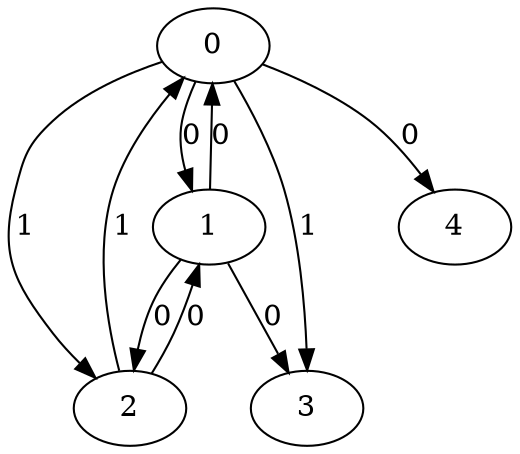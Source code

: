 // Source:958 Canonical: -1 0 1 1 0 0 -1 0 0 -1 1 0 -1 -1 -1 -1 -1 -1 -1 -1 -1 -1 -1 -1 -1
digraph HRA_from_958_graph_000 {
  0 -> 1 [label="0"];
  0 -> 2 [label="1"];
  0 -> 3 [label="1"];
  1 -> 0 [label="0"];
  1 -> 2 [label="0"];
  1 -> 3 [label="0"];
  2 -> 0 [label="1"];
  2 -> 1 [label="0"];
  0 -> 4 [label="0"];
}

// Source:958 Canonical: -1 0 1 1 0 0 -1 0 0 -1 1 0 -1 -1 -1 -1 -1 -1 -1 -1 0 -1 -1 -1 -1
digraph HRA_from_958_graph_001 {
  0 -> 1 [label="0"];
  0 -> 2 [label="1"];
  0 -> 3 [label="1"];
  1 -> 0 [label="0"];
  1 -> 2 [label="0"];
  1 -> 3 [label="0"];
  2 -> 0 [label="1"];
  2 -> 1 [label="0"];
  0 -> 4 [label="0"];
  4 -> 0 [label="0"];
}

// Source:958 Canonical: -1 0 1 1 -1 0 -1 0 0 0 1 0 -1 -1 -1 -1 -1 -1 -1 -1 -1 -1 -1 -1 -1
digraph HRA_from_958_graph_002 {
  0 -> 1 [label="0"];
  0 -> 2 [label="1"];
  0 -> 3 [label="1"];
  1 -> 0 [label="0"];
  1 -> 2 [label="0"];
  1 -> 3 [label="0"];
  2 -> 0 [label="1"];
  2 -> 1 [label="0"];
  1 -> 4 [label="0"];
}

// Source:958 Canonical: -1 0 1 1 0 0 -1 0 0 0 1 0 -1 -1 -1 -1 -1 -1 -1 -1 -1 -1 -1 -1 -1
digraph HRA_from_958_graph_003 {
  0 -> 1 [label="0"];
  0 -> 2 [label="1"];
  0 -> 3 [label="1"];
  1 -> 0 [label="0"];
  1 -> 2 [label="0"];
  1 -> 3 [label="0"];
  2 -> 0 [label="1"];
  2 -> 1 [label="0"];
  0 -> 4 [label="0"];
  1 -> 4 [label="0"];
}

// Source:958 Canonical: -1 0 1 1 -1 0 -1 0 0 0 1 0 -1 -1 -1 -1 -1 -1 -1 -1 0 -1 -1 -1 -1
digraph HRA_from_958_graph_004 {
  0 -> 1 [label="0"];
  0 -> 2 [label="1"];
  0 -> 3 [label="1"];
  1 -> 0 [label="0"];
  1 -> 2 [label="0"];
  1 -> 3 [label="0"];
  2 -> 0 [label="1"];
  2 -> 1 [label="0"];
  4 -> 0 [label="0"];
  1 -> 4 [label="0"];
}

// Source:958 Canonical: -1 0 1 1 0 0 -1 0 0 0 1 0 -1 -1 -1 -1 -1 -1 -1 -1 0 -1 -1 -1 -1
digraph HRA_from_958_graph_005 {
  0 -> 1 [label="0"];
  0 -> 2 [label="1"];
  0 -> 3 [label="1"];
  1 -> 0 [label="0"];
  1 -> 2 [label="0"];
  1 -> 3 [label="0"];
  2 -> 0 [label="1"];
  2 -> 1 [label="0"];
  0 -> 4 [label="0"];
  4 -> 0 [label="0"];
  1 -> 4 [label="0"];
}

// Source:958 Canonical: -1 0 1 1 0 0 -1 0 0 -1 1 0 -1 -1 -1 -1 -1 -1 -1 -1 -1 0 -1 -1 -1
digraph HRA_from_958_graph_006 {
  0 -> 1 [label="0"];
  0 -> 2 [label="1"];
  0 -> 3 [label="1"];
  1 -> 0 [label="0"];
  1 -> 2 [label="0"];
  1 -> 3 [label="0"];
  2 -> 0 [label="1"];
  2 -> 1 [label="0"];
  0 -> 4 [label="0"];
  4 -> 1 [label="0"];
}

// Source:958 Canonical: -1 0 1 1 0 0 -1 0 0 -1 1 0 -1 -1 -1 -1 -1 -1 -1 -1 0 0 -1 -1 -1
digraph HRA_from_958_graph_007 {
  0 -> 1 [label="0"];
  0 -> 2 [label="1"];
  0 -> 3 [label="1"];
  1 -> 0 [label="0"];
  1 -> 2 [label="0"];
  1 -> 3 [label="0"];
  2 -> 0 [label="1"];
  2 -> 1 [label="0"];
  0 -> 4 [label="0"];
  4 -> 0 [label="0"];
  4 -> 1 [label="0"];
}

// Source:958 Canonical: -1 0 1 1 -1 0 -1 0 0 0 1 0 -1 -1 -1 -1 -1 -1 -1 -1 -1 0 -1 -1 -1
digraph HRA_from_958_graph_008 {
  0 -> 1 [label="0"];
  0 -> 2 [label="1"];
  0 -> 3 [label="1"];
  1 -> 0 [label="0"];
  1 -> 2 [label="0"];
  1 -> 3 [label="0"];
  2 -> 0 [label="1"];
  2 -> 1 [label="0"];
  1 -> 4 [label="0"];
  4 -> 1 [label="0"];
}

// Source:958 Canonical: -1 0 1 1 0 0 -1 0 0 0 1 0 -1 -1 -1 -1 -1 -1 -1 -1 -1 0 -1 -1 -1
digraph HRA_from_958_graph_009 {
  0 -> 1 [label="0"];
  0 -> 2 [label="1"];
  0 -> 3 [label="1"];
  1 -> 0 [label="0"];
  1 -> 2 [label="0"];
  1 -> 3 [label="0"];
  2 -> 0 [label="1"];
  2 -> 1 [label="0"];
  0 -> 4 [label="0"];
  1 -> 4 [label="0"];
  4 -> 1 [label="0"];
}

// Source:958 Canonical: -1 0 1 1 -1 0 -1 0 0 0 1 0 -1 -1 -1 -1 -1 -1 -1 -1 0 0 -1 -1 -1
digraph HRA_from_958_graph_010 {
  0 -> 1 [label="0"];
  0 -> 2 [label="1"];
  0 -> 3 [label="1"];
  1 -> 0 [label="0"];
  1 -> 2 [label="0"];
  1 -> 3 [label="0"];
  2 -> 0 [label="1"];
  2 -> 1 [label="0"];
  4 -> 0 [label="0"];
  1 -> 4 [label="0"];
  4 -> 1 [label="0"];
}

// Source:958 Canonical: -1 0 1 1 0 0 -1 0 0 0 1 0 -1 -1 -1 -1 -1 -1 -1 -1 0 0 -1 -1 -1
digraph HRA_from_958_graph_011 {
  0 -> 1 [label="0"];
  0 -> 2 [label="1"];
  0 -> 3 [label="1"];
  1 -> 0 [label="0"];
  1 -> 2 [label="0"];
  1 -> 3 [label="0"];
  2 -> 0 [label="1"];
  2 -> 1 [label="0"];
  0 -> 4 [label="0"];
  4 -> 0 [label="0"];
  1 -> 4 [label="0"];
  4 -> 1 [label="0"];
}

// Source:958 Canonical: -1 0 1 1 -1 0 -1 0 0 -1 1 0 -1 -1 0 -1 -1 -1 -1 -1 -1 -1 -1 -1 -1
digraph HRA_from_958_graph_012 {
  0 -> 1 [label="0"];
  0 -> 2 [label="1"];
  0 -> 3 [label="1"];
  1 -> 0 [label="0"];
  1 -> 2 [label="0"];
  1 -> 3 [label="0"];
  2 -> 0 [label="1"];
  2 -> 1 [label="0"];
  2 -> 4 [label="0"];
}

// Source:958 Canonical: -1 0 1 1 0 0 -1 0 0 -1 1 0 -1 -1 0 -1 -1 -1 -1 -1 -1 -1 -1 -1 -1
digraph HRA_from_958_graph_013 {
  0 -> 1 [label="0"];
  0 -> 2 [label="1"];
  0 -> 3 [label="1"];
  1 -> 0 [label="0"];
  1 -> 2 [label="0"];
  1 -> 3 [label="0"];
  2 -> 0 [label="1"];
  2 -> 1 [label="0"];
  0 -> 4 [label="0"];
  2 -> 4 [label="0"];
}

// Source:958 Canonical: -1 0 1 1 -1 0 -1 0 0 -1 1 0 -1 -1 0 -1 -1 -1 -1 -1 0 -1 -1 -1 -1
digraph HRA_from_958_graph_014 {
  0 -> 1 [label="0"];
  0 -> 2 [label="1"];
  0 -> 3 [label="1"];
  1 -> 0 [label="0"];
  1 -> 2 [label="0"];
  1 -> 3 [label="0"];
  2 -> 0 [label="1"];
  2 -> 1 [label="0"];
  4 -> 0 [label="0"];
  2 -> 4 [label="0"];
}

// Source:958 Canonical: -1 0 1 1 0 0 -1 0 0 -1 1 0 -1 -1 0 -1 -1 -1 -1 -1 0 -1 -1 -1 -1
digraph HRA_from_958_graph_015 {
  0 -> 1 [label="0"];
  0 -> 2 [label="1"];
  0 -> 3 [label="1"];
  1 -> 0 [label="0"];
  1 -> 2 [label="0"];
  1 -> 3 [label="0"];
  2 -> 0 [label="1"];
  2 -> 1 [label="0"];
  0 -> 4 [label="0"];
  4 -> 0 [label="0"];
  2 -> 4 [label="0"];
}

// Source:958 Canonical: -1 0 1 1 -1 0 -1 0 0 0 1 0 -1 -1 0 -1 -1 -1 -1 -1 -1 -1 -1 -1 -1
digraph HRA_from_958_graph_016 {
  0 -> 1 [label="0"];
  0 -> 2 [label="1"];
  0 -> 3 [label="1"];
  1 -> 0 [label="0"];
  1 -> 2 [label="0"];
  1 -> 3 [label="0"];
  2 -> 0 [label="1"];
  2 -> 1 [label="0"];
  1 -> 4 [label="0"];
  2 -> 4 [label="0"];
}

// Source:958 Canonical: -1 0 1 1 0 0 -1 0 0 0 1 0 -1 -1 0 -1 -1 -1 -1 -1 -1 -1 -1 -1 -1
digraph HRA_from_958_graph_017 {
  0 -> 1 [label="0"];
  0 -> 2 [label="1"];
  0 -> 3 [label="1"];
  1 -> 0 [label="0"];
  1 -> 2 [label="0"];
  1 -> 3 [label="0"];
  2 -> 0 [label="1"];
  2 -> 1 [label="0"];
  0 -> 4 [label="0"];
  1 -> 4 [label="0"];
  2 -> 4 [label="0"];
}

// Source:958 Canonical: -1 0 1 1 -1 0 -1 0 0 0 1 0 -1 -1 0 -1 -1 -1 -1 -1 0 -1 -1 -1 -1
digraph HRA_from_958_graph_018 {
  0 -> 1 [label="0"];
  0 -> 2 [label="1"];
  0 -> 3 [label="1"];
  1 -> 0 [label="0"];
  1 -> 2 [label="0"];
  1 -> 3 [label="0"];
  2 -> 0 [label="1"];
  2 -> 1 [label="0"];
  4 -> 0 [label="0"];
  1 -> 4 [label="0"];
  2 -> 4 [label="0"];
}

// Source:958 Canonical: -1 0 1 1 0 0 -1 0 0 0 1 0 -1 -1 0 -1 -1 -1 -1 -1 0 -1 -1 -1 -1
digraph HRA_from_958_graph_019 {
  0 -> 1 [label="0"];
  0 -> 2 [label="1"];
  0 -> 3 [label="1"];
  1 -> 0 [label="0"];
  1 -> 2 [label="0"];
  1 -> 3 [label="0"];
  2 -> 0 [label="1"];
  2 -> 1 [label="0"];
  0 -> 4 [label="0"];
  4 -> 0 [label="0"];
  1 -> 4 [label="0"];
  2 -> 4 [label="0"];
}

// Source:958 Canonical: -1 0 1 1 -1 0 -1 0 0 -1 1 0 -1 -1 0 -1 -1 -1 -1 -1 -1 0 -1 -1 -1
digraph HRA_from_958_graph_020 {
  0 -> 1 [label="0"];
  0 -> 2 [label="1"];
  0 -> 3 [label="1"];
  1 -> 0 [label="0"];
  1 -> 2 [label="0"];
  1 -> 3 [label="0"];
  2 -> 0 [label="1"];
  2 -> 1 [label="0"];
  4 -> 1 [label="0"];
  2 -> 4 [label="0"];
}

// Source:958 Canonical: -1 0 1 1 0 0 -1 0 0 -1 1 0 -1 -1 0 -1 -1 -1 -1 -1 -1 0 -1 -1 -1
digraph HRA_from_958_graph_021 {
  0 -> 1 [label="0"];
  0 -> 2 [label="1"];
  0 -> 3 [label="1"];
  1 -> 0 [label="0"];
  1 -> 2 [label="0"];
  1 -> 3 [label="0"];
  2 -> 0 [label="1"];
  2 -> 1 [label="0"];
  0 -> 4 [label="0"];
  4 -> 1 [label="0"];
  2 -> 4 [label="0"];
}

// Source:958 Canonical: -1 0 1 1 -1 0 -1 0 0 -1 1 0 -1 -1 0 -1 -1 -1 -1 -1 0 0 -1 -1 -1
digraph HRA_from_958_graph_022 {
  0 -> 1 [label="0"];
  0 -> 2 [label="1"];
  0 -> 3 [label="1"];
  1 -> 0 [label="0"];
  1 -> 2 [label="0"];
  1 -> 3 [label="0"];
  2 -> 0 [label="1"];
  2 -> 1 [label="0"];
  4 -> 0 [label="0"];
  4 -> 1 [label="0"];
  2 -> 4 [label="0"];
}

// Source:958 Canonical: -1 0 1 1 0 0 -1 0 0 -1 1 0 -1 -1 0 -1 -1 -1 -1 -1 0 0 -1 -1 -1
digraph HRA_from_958_graph_023 {
  0 -> 1 [label="0"];
  0 -> 2 [label="1"];
  0 -> 3 [label="1"];
  1 -> 0 [label="0"];
  1 -> 2 [label="0"];
  1 -> 3 [label="0"];
  2 -> 0 [label="1"];
  2 -> 1 [label="0"];
  0 -> 4 [label="0"];
  4 -> 0 [label="0"];
  4 -> 1 [label="0"];
  2 -> 4 [label="0"];
}

// Source:958 Canonical: -1 0 1 1 -1 0 -1 0 0 0 1 0 -1 -1 0 -1 -1 -1 -1 -1 -1 0 -1 -1 -1
digraph HRA_from_958_graph_024 {
  0 -> 1 [label="0"];
  0 -> 2 [label="1"];
  0 -> 3 [label="1"];
  1 -> 0 [label="0"];
  1 -> 2 [label="0"];
  1 -> 3 [label="0"];
  2 -> 0 [label="1"];
  2 -> 1 [label="0"];
  1 -> 4 [label="0"];
  4 -> 1 [label="0"];
  2 -> 4 [label="0"];
}

// Source:958 Canonical: -1 0 1 1 0 0 -1 0 0 0 1 0 -1 -1 0 -1 -1 -1 -1 -1 -1 0 -1 -1 -1
digraph HRA_from_958_graph_025 {
  0 -> 1 [label="0"];
  0 -> 2 [label="1"];
  0 -> 3 [label="1"];
  1 -> 0 [label="0"];
  1 -> 2 [label="0"];
  1 -> 3 [label="0"];
  2 -> 0 [label="1"];
  2 -> 1 [label="0"];
  0 -> 4 [label="0"];
  1 -> 4 [label="0"];
  4 -> 1 [label="0"];
  2 -> 4 [label="0"];
}

// Source:958 Canonical: -1 0 1 1 -1 0 -1 0 0 0 1 0 -1 -1 0 -1 -1 -1 -1 -1 0 0 -1 -1 -1
digraph HRA_from_958_graph_026 {
  0 -> 1 [label="0"];
  0 -> 2 [label="1"];
  0 -> 3 [label="1"];
  1 -> 0 [label="0"];
  1 -> 2 [label="0"];
  1 -> 3 [label="0"];
  2 -> 0 [label="1"];
  2 -> 1 [label="0"];
  4 -> 0 [label="0"];
  1 -> 4 [label="0"];
  4 -> 1 [label="0"];
  2 -> 4 [label="0"];
}

// Source:958 Canonical: -1 0 1 1 0 0 -1 0 0 0 1 0 -1 -1 0 -1 -1 -1 -1 -1 0 0 -1 -1 -1
digraph HRA_from_958_graph_027 {
  0 -> 1 [label="0"];
  0 -> 2 [label="1"];
  0 -> 3 [label="1"];
  1 -> 0 [label="0"];
  1 -> 2 [label="0"];
  1 -> 3 [label="0"];
  2 -> 0 [label="1"];
  2 -> 1 [label="0"];
  0 -> 4 [label="0"];
  4 -> 0 [label="0"];
  1 -> 4 [label="0"];
  4 -> 1 [label="0"];
  2 -> 4 [label="0"];
}

// Source:958 Canonical: -1 0 1 1 0 0 -1 0 0 -1 1 0 -1 -1 -1 -1 -1 -1 -1 -1 -1 -1 0 -1 -1
digraph HRA_from_958_graph_028 {
  0 -> 1 [label="0"];
  0 -> 2 [label="1"];
  0 -> 3 [label="1"];
  1 -> 0 [label="0"];
  1 -> 2 [label="0"];
  1 -> 3 [label="0"];
  2 -> 0 [label="1"];
  2 -> 1 [label="0"];
  0 -> 4 [label="0"];
  4 -> 2 [label="0"];
}

// Source:958 Canonical: -1 0 1 1 0 0 -1 0 0 -1 1 0 -1 -1 -1 -1 -1 -1 -1 -1 0 -1 0 -1 -1
digraph HRA_from_958_graph_029 {
  0 -> 1 [label="0"];
  0 -> 2 [label="1"];
  0 -> 3 [label="1"];
  1 -> 0 [label="0"];
  1 -> 2 [label="0"];
  1 -> 3 [label="0"];
  2 -> 0 [label="1"];
  2 -> 1 [label="0"];
  0 -> 4 [label="0"];
  4 -> 0 [label="0"];
  4 -> 2 [label="0"];
}

// Source:958 Canonical: -1 0 1 1 -1 0 -1 0 0 0 1 0 -1 -1 -1 -1 -1 -1 -1 -1 -1 -1 0 -1 -1
digraph HRA_from_958_graph_030 {
  0 -> 1 [label="0"];
  0 -> 2 [label="1"];
  0 -> 3 [label="1"];
  1 -> 0 [label="0"];
  1 -> 2 [label="0"];
  1 -> 3 [label="0"];
  2 -> 0 [label="1"];
  2 -> 1 [label="0"];
  1 -> 4 [label="0"];
  4 -> 2 [label="0"];
}

// Source:958 Canonical: -1 0 1 1 0 0 -1 0 0 0 1 0 -1 -1 -1 -1 -1 -1 -1 -1 -1 -1 0 -1 -1
digraph HRA_from_958_graph_031 {
  0 -> 1 [label="0"];
  0 -> 2 [label="1"];
  0 -> 3 [label="1"];
  1 -> 0 [label="0"];
  1 -> 2 [label="0"];
  1 -> 3 [label="0"];
  2 -> 0 [label="1"];
  2 -> 1 [label="0"];
  0 -> 4 [label="0"];
  1 -> 4 [label="0"];
  4 -> 2 [label="0"];
}

// Source:958 Canonical: -1 0 1 1 -1 0 -1 0 0 0 1 0 -1 -1 -1 -1 -1 -1 -1 -1 0 -1 0 -1 -1
digraph HRA_from_958_graph_032 {
  0 -> 1 [label="0"];
  0 -> 2 [label="1"];
  0 -> 3 [label="1"];
  1 -> 0 [label="0"];
  1 -> 2 [label="0"];
  1 -> 3 [label="0"];
  2 -> 0 [label="1"];
  2 -> 1 [label="0"];
  4 -> 0 [label="0"];
  1 -> 4 [label="0"];
  4 -> 2 [label="0"];
}

// Source:958 Canonical: -1 0 1 1 0 0 -1 0 0 0 1 0 -1 -1 -1 -1 -1 -1 -1 -1 0 -1 0 -1 -1
digraph HRA_from_958_graph_033 {
  0 -> 1 [label="0"];
  0 -> 2 [label="1"];
  0 -> 3 [label="1"];
  1 -> 0 [label="0"];
  1 -> 2 [label="0"];
  1 -> 3 [label="0"];
  2 -> 0 [label="1"];
  2 -> 1 [label="0"];
  0 -> 4 [label="0"];
  4 -> 0 [label="0"];
  1 -> 4 [label="0"];
  4 -> 2 [label="0"];
}

// Source:958 Canonical: -1 0 1 1 0 0 -1 0 0 -1 1 0 -1 -1 -1 -1 -1 -1 -1 -1 -1 0 0 -1 -1
digraph HRA_from_958_graph_034 {
  0 -> 1 [label="0"];
  0 -> 2 [label="1"];
  0 -> 3 [label="1"];
  1 -> 0 [label="0"];
  1 -> 2 [label="0"];
  1 -> 3 [label="0"];
  2 -> 0 [label="1"];
  2 -> 1 [label="0"];
  0 -> 4 [label="0"];
  4 -> 1 [label="0"];
  4 -> 2 [label="0"];
}

// Source:958 Canonical: -1 0 1 1 0 0 -1 0 0 -1 1 0 -1 -1 -1 -1 -1 -1 -1 -1 0 0 0 -1 -1
digraph HRA_from_958_graph_035 {
  0 -> 1 [label="0"];
  0 -> 2 [label="1"];
  0 -> 3 [label="1"];
  1 -> 0 [label="0"];
  1 -> 2 [label="0"];
  1 -> 3 [label="0"];
  2 -> 0 [label="1"];
  2 -> 1 [label="0"];
  0 -> 4 [label="0"];
  4 -> 0 [label="0"];
  4 -> 1 [label="0"];
  4 -> 2 [label="0"];
}

// Source:958 Canonical: -1 0 1 1 -1 0 -1 0 0 0 1 0 -1 -1 -1 -1 -1 -1 -1 -1 -1 0 0 -1 -1
digraph HRA_from_958_graph_036 {
  0 -> 1 [label="0"];
  0 -> 2 [label="1"];
  0 -> 3 [label="1"];
  1 -> 0 [label="0"];
  1 -> 2 [label="0"];
  1 -> 3 [label="0"];
  2 -> 0 [label="1"];
  2 -> 1 [label="0"];
  1 -> 4 [label="0"];
  4 -> 1 [label="0"];
  4 -> 2 [label="0"];
}

// Source:958 Canonical: -1 0 1 1 0 0 -1 0 0 0 1 0 -1 -1 -1 -1 -1 -1 -1 -1 -1 0 0 -1 -1
digraph HRA_from_958_graph_037 {
  0 -> 1 [label="0"];
  0 -> 2 [label="1"];
  0 -> 3 [label="1"];
  1 -> 0 [label="0"];
  1 -> 2 [label="0"];
  1 -> 3 [label="0"];
  2 -> 0 [label="1"];
  2 -> 1 [label="0"];
  0 -> 4 [label="0"];
  1 -> 4 [label="0"];
  4 -> 1 [label="0"];
  4 -> 2 [label="0"];
}

// Source:958 Canonical: -1 0 1 1 -1 0 -1 0 0 0 1 0 -1 -1 -1 -1 -1 -1 -1 -1 0 0 0 -1 -1
digraph HRA_from_958_graph_038 {
  0 -> 1 [label="0"];
  0 -> 2 [label="1"];
  0 -> 3 [label="1"];
  1 -> 0 [label="0"];
  1 -> 2 [label="0"];
  1 -> 3 [label="0"];
  2 -> 0 [label="1"];
  2 -> 1 [label="0"];
  4 -> 0 [label="0"];
  1 -> 4 [label="0"];
  4 -> 1 [label="0"];
  4 -> 2 [label="0"];
}

// Source:958 Canonical: -1 0 1 1 0 0 -1 0 0 0 1 0 -1 -1 -1 -1 -1 -1 -1 -1 0 0 0 -1 -1
digraph HRA_from_958_graph_039 {
  0 -> 1 [label="0"];
  0 -> 2 [label="1"];
  0 -> 3 [label="1"];
  1 -> 0 [label="0"];
  1 -> 2 [label="0"];
  1 -> 3 [label="0"];
  2 -> 0 [label="1"];
  2 -> 1 [label="0"];
  0 -> 4 [label="0"];
  4 -> 0 [label="0"];
  1 -> 4 [label="0"];
  4 -> 1 [label="0"];
  4 -> 2 [label="0"];
}

// Source:958 Canonical: -1 0 1 1 -1 0 -1 0 0 -1 1 0 -1 -1 0 -1 -1 -1 -1 -1 -1 -1 0 -1 -1
digraph HRA_from_958_graph_040 {
  0 -> 1 [label="0"];
  0 -> 2 [label="1"];
  0 -> 3 [label="1"];
  1 -> 0 [label="0"];
  1 -> 2 [label="0"];
  1 -> 3 [label="0"];
  2 -> 0 [label="1"];
  2 -> 1 [label="0"];
  2 -> 4 [label="0"];
  4 -> 2 [label="0"];
}

// Source:958 Canonical: -1 0 1 1 0 0 -1 0 0 -1 1 0 -1 -1 0 -1 -1 -1 -1 -1 -1 -1 0 -1 -1
digraph HRA_from_958_graph_041 {
  0 -> 1 [label="0"];
  0 -> 2 [label="1"];
  0 -> 3 [label="1"];
  1 -> 0 [label="0"];
  1 -> 2 [label="0"];
  1 -> 3 [label="0"];
  2 -> 0 [label="1"];
  2 -> 1 [label="0"];
  0 -> 4 [label="0"];
  2 -> 4 [label="0"];
  4 -> 2 [label="0"];
}

// Source:958 Canonical: -1 0 1 1 -1 0 -1 0 0 -1 1 0 -1 -1 0 -1 -1 -1 -1 -1 0 -1 0 -1 -1
digraph HRA_from_958_graph_042 {
  0 -> 1 [label="0"];
  0 -> 2 [label="1"];
  0 -> 3 [label="1"];
  1 -> 0 [label="0"];
  1 -> 2 [label="0"];
  1 -> 3 [label="0"];
  2 -> 0 [label="1"];
  2 -> 1 [label="0"];
  4 -> 0 [label="0"];
  2 -> 4 [label="0"];
  4 -> 2 [label="0"];
}

// Source:958 Canonical: -1 0 1 1 0 0 -1 0 0 -1 1 0 -1 -1 0 -1 -1 -1 -1 -1 0 -1 0 -1 -1
digraph HRA_from_958_graph_043 {
  0 -> 1 [label="0"];
  0 -> 2 [label="1"];
  0 -> 3 [label="1"];
  1 -> 0 [label="0"];
  1 -> 2 [label="0"];
  1 -> 3 [label="0"];
  2 -> 0 [label="1"];
  2 -> 1 [label="0"];
  0 -> 4 [label="0"];
  4 -> 0 [label="0"];
  2 -> 4 [label="0"];
  4 -> 2 [label="0"];
}

// Source:958 Canonical: -1 0 1 1 -1 0 -1 0 0 0 1 0 -1 -1 0 -1 -1 -1 -1 -1 -1 -1 0 -1 -1
digraph HRA_from_958_graph_044 {
  0 -> 1 [label="0"];
  0 -> 2 [label="1"];
  0 -> 3 [label="1"];
  1 -> 0 [label="0"];
  1 -> 2 [label="0"];
  1 -> 3 [label="0"];
  2 -> 0 [label="1"];
  2 -> 1 [label="0"];
  1 -> 4 [label="0"];
  2 -> 4 [label="0"];
  4 -> 2 [label="0"];
}

// Source:958 Canonical: -1 0 1 1 0 0 -1 0 0 0 1 0 -1 -1 0 -1 -1 -1 -1 -1 -1 -1 0 -1 -1
digraph HRA_from_958_graph_045 {
  0 -> 1 [label="0"];
  0 -> 2 [label="1"];
  0 -> 3 [label="1"];
  1 -> 0 [label="0"];
  1 -> 2 [label="0"];
  1 -> 3 [label="0"];
  2 -> 0 [label="1"];
  2 -> 1 [label="0"];
  0 -> 4 [label="0"];
  1 -> 4 [label="0"];
  2 -> 4 [label="0"];
  4 -> 2 [label="0"];
}

// Source:958 Canonical: -1 0 1 1 -1 0 -1 0 0 0 1 0 -1 -1 0 -1 -1 -1 -1 -1 0 -1 0 -1 -1
digraph HRA_from_958_graph_046 {
  0 -> 1 [label="0"];
  0 -> 2 [label="1"];
  0 -> 3 [label="1"];
  1 -> 0 [label="0"];
  1 -> 2 [label="0"];
  1 -> 3 [label="0"];
  2 -> 0 [label="1"];
  2 -> 1 [label="0"];
  4 -> 0 [label="0"];
  1 -> 4 [label="0"];
  2 -> 4 [label="0"];
  4 -> 2 [label="0"];
}

// Source:958 Canonical: -1 0 1 1 0 0 -1 0 0 0 1 0 -1 -1 0 -1 -1 -1 -1 -1 0 -1 0 -1 -1
digraph HRA_from_958_graph_047 {
  0 -> 1 [label="0"];
  0 -> 2 [label="1"];
  0 -> 3 [label="1"];
  1 -> 0 [label="0"];
  1 -> 2 [label="0"];
  1 -> 3 [label="0"];
  2 -> 0 [label="1"];
  2 -> 1 [label="0"];
  0 -> 4 [label="0"];
  4 -> 0 [label="0"];
  1 -> 4 [label="0"];
  2 -> 4 [label="0"];
  4 -> 2 [label="0"];
}

// Source:958 Canonical: -1 0 1 1 -1 0 -1 0 0 -1 1 0 -1 -1 0 -1 -1 -1 -1 -1 -1 0 0 -1 -1
digraph HRA_from_958_graph_048 {
  0 -> 1 [label="0"];
  0 -> 2 [label="1"];
  0 -> 3 [label="1"];
  1 -> 0 [label="0"];
  1 -> 2 [label="0"];
  1 -> 3 [label="0"];
  2 -> 0 [label="1"];
  2 -> 1 [label="0"];
  4 -> 1 [label="0"];
  2 -> 4 [label="0"];
  4 -> 2 [label="0"];
}

// Source:958 Canonical: -1 0 1 1 0 0 -1 0 0 -1 1 0 -1 -1 0 -1 -1 -1 -1 -1 -1 0 0 -1 -1
digraph HRA_from_958_graph_049 {
  0 -> 1 [label="0"];
  0 -> 2 [label="1"];
  0 -> 3 [label="1"];
  1 -> 0 [label="0"];
  1 -> 2 [label="0"];
  1 -> 3 [label="0"];
  2 -> 0 [label="1"];
  2 -> 1 [label="0"];
  0 -> 4 [label="0"];
  4 -> 1 [label="0"];
  2 -> 4 [label="0"];
  4 -> 2 [label="0"];
}

// Source:958 Canonical: -1 0 1 1 -1 0 -1 0 0 -1 1 0 -1 -1 0 -1 -1 -1 -1 -1 0 0 0 -1 -1
digraph HRA_from_958_graph_050 {
  0 -> 1 [label="0"];
  0 -> 2 [label="1"];
  0 -> 3 [label="1"];
  1 -> 0 [label="0"];
  1 -> 2 [label="0"];
  1 -> 3 [label="0"];
  2 -> 0 [label="1"];
  2 -> 1 [label="0"];
  4 -> 0 [label="0"];
  4 -> 1 [label="0"];
  2 -> 4 [label="0"];
  4 -> 2 [label="0"];
}

// Source:958 Canonical: -1 0 1 1 0 0 -1 0 0 -1 1 0 -1 -1 0 -1 -1 -1 -1 -1 0 0 0 -1 -1
digraph HRA_from_958_graph_051 {
  0 -> 1 [label="0"];
  0 -> 2 [label="1"];
  0 -> 3 [label="1"];
  1 -> 0 [label="0"];
  1 -> 2 [label="0"];
  1 -> 3 [label="0"];
  2 -> 0 [label="1"];
  2 -> 1 [label="0"];
  0 -> 4 [label="0"];
  4 -> 0 [label="0"];
  4 -> 1 [label="0"];
  2 -> 4 [label="0"];
  4 -> 2 [label="0"];
}

// Source:958 Canonical: -1 0 1 1 -1 0 -1 0 0 0 1 0 -1 -1 0 -1 -1 -1 -1 -1 -1 0 0 -1 -1
digraph HRA_from_958_graph_052 {
  0 -> 1 [label="0"];
  0 -> 2 [label="1"];
  0 -> 3 [label="1"];
  1 -> 0 [label="0"];
  1 -> 2 [label="0"];
  1 -> 3 [label="0"];
  2 -> 0 [label="1"];
  2 -> 1 [label="0"];
  1 -> 4 [label="0"];
  4 -> 1 [label="0"];
  2 -> 4 [label="0"];
  4 -> 2 [label="0"];
}

// Source:958 Canonical: -1 0 1 1 0 0 -1 0 0 0 1 0 -1 -1 0 -1 -1 -1 -1 -1 -1 0 0 -1 -1
digraph HRA_from_958_graph_053 {
  0 -> 1 [label="0"];
  0 -> 2 [label="1"];
  0 -> 3 [label="1"];
  1 -> 0 [label="0"];
  1 -> 2 [label="0"];
  1 -> 3 [label="0"];
  2 -> 0 [label="1"];
  2 -> 1 [label="0"];
  0 -> 4 [label="0"];
  1 -> 4 [label="0"];
  4 -> 1 [label="0"];
  2 -> 4 [label="0"];
  4 -> 2 [label="0"];
}

// Source:958 Canonical: -1 0 1 1 -1 0 -1 0 0 0 1 0 -1 -1 0 -1 -1 -1 -1 -1 0 0 0 -1 -1
digraph HRA_from_958_graph_054 {
  0 -> 1 [label="0"];
  0 -> 2 [label="1"];
  0 -> 3 [label="1"];
  1 -> 0 [label="0"];
  1 -> 2 [label="0"];
  1 -> 3 [label="0"];
  2 -> 0 [label="1"];
  2 -> 1 [label="0"];
  4 -> 0 [label="0"];
  1 -> 4 [label="0"];
  4 -> 1 [label="0"];
  2 -> 4 [label="0"];
  4 -> 2 [label="0"];
}

// Source:958 Canonical: -1 0 1 1 0 0 -1 0 0 0 1 0 -1 -1 0 -1 -1 -1 -1 -1 0 0 0 -1 -1
digraph HRA_from_958_graph_055 {
  0 -> 1 [label="0"];
  0 -> 2 [label="1"];
  0 -> 3 [label="1"];
  1 -> 0 [label="0"];
  1 -> 2 [label="0"];
  1 -> 3 [label="0"];
  2 -> 0 [label="1"];
  2 -> 1 [label="0"];
  0 -> 4 [label="0"];
  4 -> 0 [label="0"];
  1 -> 4 [label="0"];
  4 -> 1 [label="0"];
  2 -> 4 [label="0"];
  4 -> 2 [label="0"];
}

// Source:958 Canonical: -1 0 1 1 -1 0 -1 0 0 -1 1 0 -1 -1 -1 -1 -1 -1 -1 0 -1 -1 -1 -1 -1
digraph HRA_from_958_graph_056 {
  0 -> 1 [label="0"];
  0 -> 2 [label="1"];
  0 -> 3 [label="1"];
  1 -> 0 [label="0"];
  1 -> 2 [label="0"];
  1 -> 3 [label="0"];
  2 -> 0 [label="1"];
  2 -> 1 [label="0"];
  3 -> 4 [label="0"];
}

// Source:958 Canonical: -1 0 1 1 0 0 -1 0 0 -1 1 0 -1 -1 -1 -1 -1 -1 -1 0 -1 -1 -1 -1 -1
digraph HRA_from_958_graph_057 {
  0 -> 1 [label="0"];
  0 -> 2 [label="1"];
  0 -> 3 [label="1"];
  1 -> 0 [label="0"];
  1 -> 2 [label="0"];
  1 -> 3 [label="0"];
  2 -> 0 [label="1"];
  2 -> 1 [label="0"];
  0 -> 4 [label="0"];
  3 -> 4 [label="0"];
}

// Source:958 Canonical: -1 0 1 1 -1 0 -1 0 0 -1 1 0 -1 -1 -1 -1 -1 -1 -1 0 0 -1 -1 -1 -1
digraph HRA_from_958_graph_058 {
  0 -> 1 [label="0"];
  0 -> 2 [label="1"];
  0 -> 3 [label="1"];
  1 -> 0 [label="0"];
  1 -> 2 [label="0"];
  1 -> 3 [label="0"];
  2 -> 0 [label="1"];
  2 -> 1 [label="0"];
  4 -> 0 [label="0"];
  3 -> 4 [label="0"];
}

// Source:958 Canonical: -1 0 1 1 0 0 -1 0 0 -1 1 0 -1 -1 -1 -1 -1 -1 -1 0 0 -1 -1 -1 -1
digraph HRA_from_958_graph_059 {
  0 -> 1 [label="0"];
  0 -> 2 [label="1"];
  0 -> 3 [label="1"];
  1 -> 0 [label="0"];
  1 -> 2 [label="0"];
  1 -> 3 [label="0"];
  2 -> 0 [label="1"];
  2 -> 1 [label="0"];
  0 -> 4 [label="0"];
  4 -> 0 [label="0"];
  3 -> 4 [label="0"];
}

// Source:958 Canonical: -1 0 1 1 -1 0 -1 0 0 0 1 0 -1 -1 -1 -1 -1 -1 -1 0 -1 -1 -1 -1 -1
digraph HRA_from_958_graph_060 {
  0 -> 1 [label="0"];
  0 -> 2 [label="1"];
  0 -> 3 [label="1"];
  1 -> 0 [label="0"];
  1 -> 2 [label="0"];
  1 -> 3 [label="0"];
  2 -> 0 [label="1"];
  2 -> 1 [label="0"];
  1 -> 4 [label="0"];
  3 -> 4 [label="0"];
}

// Source:958 Canonical: -1 0 1 1 0 0 -1 0 0 0 1 0 -1 -1 -1 -1 -1 -1 -1 0 -1 -1 -1 -1 -1
digraph HRA_from_958_graph_061 {
  0 -> 1 [label="0"];
  0 -> 2 [label="1"];
  0 -> 3 [label="1"];
  1 -> 0 [label="0"];
  1 -> 2 [label="0"];
  1 -> 3 [label="0"];
  2 -> 0 [label="1"];
  2 -> 1 [label="0"];
  0 -> 4 [label="0"];
  1 -> 4 [label="0"];
  3 -> 4 [label="0"];
}

// Source:958 Canonical: -1 0 1 1 -1 0 -1 0 0 0 1 0 -1 -1 -1 -1 -1 -1 -1 0 0 -1 -1 -1 -1
digraph HRA_from_958_graph_062 {
  0 -> 1 [label="0"];
  0 -> 2 [label="1"];
  0 -> 3 [label="1"];
  1 -> 0 [label="0"];
  1 -> 2 [label="0"];
  1 -> 3 [label="0"];
  2 -> 0 [label="1"];
  2 -> 1 [label="0"];
  4 -> 0 [label="0"];
  1 -> 4 [label="0"];
  3 -> 4 [label="0"];
}

// Source:958 Canonical: -1 0 1 1 0 0 -1 0 0 0 1 0 -1 -1 -1 -1 -1 -1 -1 0 0 -1 -1 -1 -1
digraph HRA_from_958_graph_063 {
  0 -> 1 [label="0"];
  0 -> 2 [label="1"];
  0 -> 3 [label="1"];
  1 -> 0 [label="0"];
  1 -> 2 [label="0"];
  1 -> 3 [label="0"];
  2 -> 0 [label="1"];
  2 -> 1 [label="0"];
  0 -> 4 [label="0"];
  4 -> 0 [label="0"];
  1 -> 4 [label="0"];
  3 -> 4 [label="0"];
}

// Source:958 Canonical: -1 0 1 1 -1 0 -1 0 0 -1 1 0 -1 -1 -1 -1 -1 -1 -1 0 -1 0 -1 -1 -1
digraph HRA_from_958_graph_064 {
  0 -> 1 [label="0"];
  0 -> 2 [label="1"];
  0 -> 3 [label="1"];
  1 -> 0 [label="0"];
  1 -> 2 [label="0"];
  1 -> 3 [label="0"];
  2 -> 0 [label="1"];
  2 -> 1 [label="0"];
  4 -> 1 [label="0"];
  3 -> 4 [label="0"];
}

// Source:958 Canonical: -1 0 1 1 0 0 -1 0 0 -1 1 0 -1 -1 -1 -1 -1 -1 -1 0 -1 0 -1 -1 -1
digraph HRA_from_958_graph_065 {
  0 -> 1 [label="0"];
  0 -> 2 [label="1"];
  0 -> 3 [label="1"];
  1 -> 0 [label="0"];
  1 -> 2 [label="0"];
  1 -> 3 [label="0"];
  2 -> 0 [label="1"];
  2 -> 1 [label="0"];
  0 -> 4 [label="0"];
  4 -> 1 [label="0"];
  3 -> 4 [label="0"];
}

// Source:958 Canonical: -1 0 1 1 -1 0 -1 0 0 -1 1 0 -1 -1 -1 -1 -1 -1 -1 0 0 0 -1 -1 -1
digraph HRA_from_958_graph_066 {
  0 -> 1 [label="0"];
  0 -> 2 [label="1"];
  0 -> 3 [label="1"];
  1 -> 0 [label="0"];
  1 -> 2 [label="0"];
  1 -> 3 [label="0"];
  2 -> 0 [label="1"];
  2 -> 1 [label="0"];
  4 -> 0 [label="0"];
  4 -> 1 [label="0"];
  3 -> 4 [label="0"];
}

// Source:958 Canonical: -1 0 1 1 0 0 -1 0 0 -1 1 0 -1 -1 -1 -1 -1 -1 -1 0 0 0 -1 -1 -1
digraph HRA_from_958_graph_067 {
  0 -> 1 [label="0"];
  0 -> 2 [label="1"];
  0 -> 3 [label="1"];
  1 -> 0 [label="0"];
  1 -> 2 [label="0"];
  1 -> 3 [label="0"];
  2 -> 0 [label="1"];
  2 -> 1 [label="0"];
  0 -> 4 [label="0"];
  4 -> 0 [label="0"];
  4 -> 1 [label="0"];
  3 -> 4 [label="0"];
}

// Source:958 Canonical: -1 0 1 1 -1 0 -1 0 0 0 1 0 -1 -1 -1 -1 -1 -1 -1 0 -1 0 -1 -1 -1
digraph HRA_from_958_graph_068 {
  0 -> 1 [label="0"];
  0 -> 2 [label="1"];
  0 -> 3 [label="1"];
  1 -> 0 [label="0"];
  1 -> 2 [label="0"];
  1 -> 3 [label="0"];
  2 -> 0 [label="1"];
  2 -> 1 [label="0"];
  1 -> 4 [label="0"];
  4 -> 1 [label="0"];
  3 -> 4 [label="0"];
}

// Source:958 Canonical: -1 0 1 1 0 0 -1 0 0 0 1 0 -1 -1 -1 -1 -1 -1 -1 0 -1 0 -1 -1 -1
digraph HRA_from_958_graph_069 {
  0 -> 1 [label="0"];
  0 -> 2 [label="1"];
  0 -> 3 [label="1"];
  1 -> 0 [label="0"];
  1 -> 2 [label="0"];
  1 -> 3 [label="0"];
  2 -> 0 [label="1"];
  2 -> 1 [label="0"];
  0 -> 4 [label="0"];
  1 -> 4 [label="0"];
  4 -> 1 [label="0"];
  3 -> 4 [label="0"];
}

// Source:958 Canonical: -1 0 1 1 -1 0 -1 0 0 0 1 0 -1 -1 -1 -1 -1 -1 -1 0 0 0 -1 -1 -1
digraph HRA_from_958_graph_070 {
  0 -> 1 [label="0"];
  0 -> 2 [label="1"];
  0 -> 3 [label="1"];
  1 -> 0 [label="0"];
  1 -> 2 [label="0"];
  1 -> 3 [label="0"];
  2 -> 0 [label="1"];
  2 -> 1 [label="0"];
  4 -> 0 [label="0"];
  1 -> 4 [label="0"];
  4 -> 1 [label="0"];
  3 -> 4 [label="0"];
}

// Source:958 Canonical: -1 0 1 1 0 0 -1 0 0 0 1 0 -1 -1 -1 -1 -1 -1 -1 0 0 0 -1 -1 -1
digraph HRA_from_958_graph_071 {
  0 -> 1 [label="0"];
  0 -> 2 [label="1"];
  0 -> 3 [label="1"];
  1 -> 0 [label="0"];
  1 -> 2 [label="0"];
  1 -> 3 [label="0"];
  2 -> 0 [label="1"];
  2 -> 1 [label="0"];
  0 -> 4 [label="0"];
  4 -> 0 [label="0"];
  1 -> 4 [label="0"];
  4 -> 1 [label="0"];
  3 -> 4 [label="0"];
}

// Source:958 Canonical: -1 0 1 1 -1 0 -1 0 0 -1 1 0 -1 -1 0 -1 -1 -1 -1 0 -1 -1 -1 -1 -1
digraph HRA_from_958_graph_072 {
  0 -> 1 [label="0"];
  0 -> 2 [label="1"];
  0 -> 3 [label="1"];
  1 -> 0 [label="0"];
  1 -> 2 [label="0"];
  1 -> 3 [label="0"];
  2 -> 0 [label="1"];
  2 -> 1 [label="0"];
  2 -> 4 [label="0"];
  3 -> 4 [label="0"];
}

// Source:958 Canonical: -1 0 1 1 0 0 -1 0 0 -1 1 0 -1 -1 0 -1 -1 -1 -1 0 -1 -1 -1 -1 -1
digraph HRA_from_958_graph_073 {
  0 -> 1 [label="0"];
  0 -> 2 [label="1"];
  0 -> 3 [label="1"];
  1 -> 0 [label="0"];
  1 -> 2 [label="0"];
  1 -> 3 [label="0"];
  2 -> 0 [label="1"];
  2 -> 1 [label="0"];
  0 -> 4 [label="0"];
  2 -> 4 [label="0"];
  3 -> 4 [label="0"];
}

// Source:958 Canonical: -1 0 1 1 -1 0 -1 0 0 -1 1 0 -1 -1 0 -1 -1 -1 -1 0 0 -1 -1 -1 -1
digraph HRA_from_958_graph_074 {
  0 -> 1 [label="0"];
  0 -> 2 [label="1"];
  0 -> 3 [label="1"];
  1 -> 0 [label="0"];
  1 -> 2 [label="0"];
  1 -> 3 [label="0"];
  2 -> 0 [label="1"];
  2 -> 1 [label="0"];
  4 -> 0 [label="0"];
  2 -> 4 [label="0"];
  3 -> 4 [label="0"];
}

// Source:958 Canonical: -1 0 1 1 0 0 -1 0 0 -1 1 0 -1 -1 0 -1 -1 -1 -1 0 0 -1 -1 -1 -1
digraph HRA_from_958_graph_075 {
  0 -> 1 [label="0"];
  0 -> 2 [label="1"];
  0 -> 3 [label="1"];
  1 -> 0 [label="0"];
  1 -> 2 [label="0"];
  1 -> 3 [label="0"];
  2 -> 0 [label="1"];
  2 -> 1 [label="0"];
  0 -> 4 [label="0"];
  4 -> 0 [label="0"];
  2 -> 4 [label="0"];
  3 -> 4 [label="0"];
}

// Source:958 Canonical: -1 0 1 1 -1 0 -1 0 0 0 1 0 -1 -1 0 -1 -1 -1 -1 0 -1 -1 -1 -1 -1
digraph HRA_from_958_graph_076 {
  0 -> 1 [label="0"];
  0 -> 2 [label="1"];
  0 -> 3 [label="1"];
  1 -> 0 [label="0"];
  1 -> 2 [label="0"];
  1 -> 3 [label="0"];
  2 -> 0 [label="1"];
  2 -> 1 [label="0"];
  1 -> 4 [label="0"];
  2 -> 4 [label="0"];
  3 -> 4 [label="0"];
}

// Source:958 Canonical: -1 0 1 1 0 0 -1 0 0 0 1 0 -1 -1 0 -1 -1 -1 -1 0 -1 -1 -1 -1 -1
digraph HRA_from_958_graph_077 {
  0 -> 1 [label="0"];
  0 -> 2 [label="1"];
  0 -> 3 [label="1"];
  1 -> 0 [label="0"];
  1 -> 2 [label="0"];
  1 -> 3 [label="0"];
  2 -> 0 [label="1"];
  2 -> 1 [label="0"];
  0 -> 4 [label="0"];
  1 -> 4 [label="0"];
  2 -> 4 [label="0"];
  3 -> 4 [label="0"];
}

// Source:958 Canonical: -1 0 1 1 -1 0 -1 0 0 0 1 0 -1 -1 0 -1 -1 -1 -1 0 0 -1 -1 -1 -1
digraph HRA_from_958_graph_078 {
  0 -> 1 [label="0"];
  0 -> 2 [label="1"];
  0 -> 3 [label="1"];
  1 -> 0 [label="0"];
  1 -> 2 [label="0"];
  1 -> 3 [label="0"];
  2 -> 0 [label="1"];
  2 -> 1 [label="0"];
  4 -> 0 [label="0"];
  1 -> 4 [label="0"];
  2 -> 4 [label="0"];
  3 -> 4 [label="0"];
}

// Source:958 Canonical: -1 0 1 1 0 0 -1 0 0 0 1 0 -1 -1 0 -1 -1 -1 -1 0 0 -1 -1 -1 -1
digraph HRA_from_958_graph_079 {
  0 -> 1 [label="0"];
  0 -> 2 [label="1"];
  0 -> 3 [label="1"];
  1 -> 0 [label="0"];
  1 -> 2 [label="0"];
  1 -> 3 [label="0"];
  2 -> 0 [label="1"];
  2 -> 1 [label="0"];
  0 -> 4 [label="0"];
  4 -> 0 [label="0"];
  1 -> 4 [label="0"];
  2 -> 4 [label="0"];
  3 -> 4 [label="0"];
}

// Source:958 Canonical: -1 0 1 1 -1 0 -1 0 0 -1 1 0 -1 -1 0 -1 -1 -1 -1 0 -1 0 -1 -1 -1
digraph HRA_from_958_graph_080 {
  0 -> 1 [label="0"];
  0 -> 2 [label="1"];
  0 -> 3 [label="1"];
  1 -> 0 [label="0"];
  1 -> 2 [label="0"];
  1 -> 3 [label="0"];
  2 -> 0 [label="1"];
  2 -> 1 [label="0"];
  4 -> 1 [label="0"];
  2 -> 4 [label="0"];
  3 -> 4 [label="0"];
}

// Source:958 Canonical: -1 0 1 1 0 0 -1 0 0 -1 1 0 -1 -1 0 -1 -1 -1 -1 0 -1 0 -1 -1 -1
digraph HRA_from_958_graph_081 {
  0 -> 1 [label="0"];
  0 -> 2 [label="1"];
  0 -> 3 [label="1"];
  1 -> 0 [label="0"];
  1 -> 2 [label="0"];
  1 -> 3 [label="0"];
  2 -> 0 [label="1"];
  2 -> 1 [label="0"];
  0 -> 4 [label="0"];
  4 -> 1 [label="0"];
  2 -> 4 [label="0"];
  3 -> 4 [label="0"];
}

// Source:958 Canonical: -1 0 1 1 -1 0 -1 0 0 -1 1 0 -1 -1 0 -1 -1 -1 -1 0 0 0 -1 -1 -1
digraph HRA_from_958_graph_082 {
  0 -> 1 [label="0"];
  0 -> 2 [label="1"];
  0 -> 3 [label="1"];
  1 -> 0 [label="0"];
  1 -> 2 [label="0"];
  1 -> 3 [label="0"];
  2 -> 0 [label="1"];
  2 -> 1 [label="0"];
  4 -> 0 [label="0"];
  4 -> 1 [label="0"];
  2 -> 4 [label="0"];
  3 -> 4 [label="0"];
}

// Source:958 Canonical: -1 0 1 1 0 0 -1 0 0 -1 1 0 -1 -1 0 -1 -1 -1 -1 0 0 0 -1 -1 -1
digraph HRA_from_958_graph_083 {
  0 -> 1 [label="0"];
  0 -> 2 [label="1"];
  0 -> 3 [label="1"];
  1 -> 0 [label="0"];
  1 -> 2 [label="0"];
  1 -> 3 [label="0"];
  2 -> 0 [label="1"];
  2 -> 1 [label="0"];
  0 -> 4 [label="0"];
  4 -> 0 [label="0"];
  4 -> 1 [label="0"];
  2 -> 4 [label="0"];
  3 -> 4 [label="0"];
}

// Source:958 Canonical: -1 0 1 1 -1 0 -1 0 0 0 1 0 -1 -1 0 -1 -1 -1 -1 0 -1 0 -1 -1 -1
digraph HRA_from_958_graph_084 {
  0 -> 1 [label="0"];
  0 -> 2 [label="1"];
  0 -> 3 [label="1"];
  1 -> 0 [label="0"];
  1 -> 2 [label="0"];
  1 -> 3 [label="0"];
  2 -> 0 [label="1"];
  2 -> 1 [label="0"];
  1 -> 4 [label="0"];
  4 -> 1 [label="0"];
  2 -> 4 [label="0"];
  3 -> 4 [label="0"];
}

// Source:958 Canonical: -1 0 1 1 0 0 -1 0 0 0 1 0 -1 -1 0 -1 -1 -1 -1 0 -1 0 -1 -1 -1
digraph HRA_from_958_graph_085 {
  0 -> 1 [label="0"];
  0 -> 2 [label="1"];
  0 -> 3 [label="1"];
  1 -> 0 [label="0"];
  1 -> 2 [label="0"];
  1 -> 3 [label="0"];
  2 -> 0 [label="1"];
  2 -> 1 [label="0"];
  0 -> 4 [label="0"];
  1 -> 4 [label="0"];
  4 -> 1 [label="0"];
  2 -> 4 [label="0"];
  3 -> 4 [label="0"];
}

// Source:958 Canonical: -1 0 1 1 -1 0 -1 0 0 0 1 0 -1 -1 0 -1 -1 -1 -1 0 0 0 -1 -1 -1
digraph HRA_from_958_graph_086 {
  0 -> 1 [label="0"];
  0 -> 2 [label="1"];
  0 -> 3 [label="1"];
  1 -> 0 [label="0"];
  1 -> 2 [label="0"];
  1 -> 3 [label="0"];
  2 -> 0 [label="1"];
  2 -> 1 [label="0"];
  4 -> 0 [label="0"];
  1 -> 4 [label="0"];
  4 -> 1 [label="0"];
  2 -> 4 [label="0"];
  3 -> 4 [label="0"];
}

// Source:958 Canonical: -1 0 1 1 0 0 -1 0 0 0 1 0 -1 -1 0 -1 -1 -1 -1 0 0 0 -1 -1 -1
digraph HRA_from_958_graph_087 {
  0 -> 1 [label="0"];
  0 -> 2 [label="1"];
  0 -> 3 [label="1"];
  1 -> 0 [label="0"];
  1 -> 2 [label="0"];
  1 -> 3 [label="0"];
  2 -> 0 [label="1"];
  2 -> 1 [label="0"];
  0 -> 4 [label="0"];
  4 -> 0 [label="0"];
  1 -> 4 [label="0"];
  4 -> 1 [label="0"];
  2 -> 4 [label="0"];
  3 -> 4 [label="0"];
}

// Source:958 Canonical: -1 0 1 1 -1 0 -1 0 0 -1 1 0 -1 -1 -1 -1 -1 -1 -1 0 -1 -1 0 -1 -1
digraph HRA_from_958_graph_088 {
  0 -> 1 [label="0"];
  0 -> 2 [label="1"];
  0 -> 3 [label="1"];
  1 -> 0 [label="0"];
  1 -> 2 [label="0"];
  1 -> 3 [label="0"];
  2 -> 0 [label="1"];
  2 -> 1 [label="0"];
  4 -> 2 [label="0"];
  3 -> 4 [label="0"];
}

// Source:958 Canonical: -1 0 1 1 0 0 -1 0 0 -1 1 0 -1 -1 -1 -1 -1 -1 -1 0 -1 -1 0 -1 -1
digraph HRA_from_958_graph_089 {
  0 -> 1 [label="0"];
  0 -> 2 [label="1"];
  0 -> 3 [label="1"];
  1 -> 0 [label="0"];
  1 -> 2 [label="0"];
  1 -> 3 [label="0"];
  2 -> 0 [label="1"];
  2 -> 1 [label="0"];
  0 -> 4 [label="0"];
  4 -> 2 [label="0"];
  3 -> 4 [label="0"];
}

// Source:958 Canonical: -1 0 1 1 -1 0 -1 0 0 -1 1 0 -1 -1 -1 -1 -1 -1 -1 0 0 -1 0 -1 -1
digraph HRA_from_958_graph_090 {
  0 -> 1 [label="0"];
  0 -> 2 [label="1"];
  0 -> 3 [label="1"];
  1 -> 0 [label="0"];
  1 -> 2 [label="0"];
  1 -> 3 [label="0"];
  2 -> 0 [label="1"];
  2 -> 1 [label="0"];
  4 -> 0 [label="0"];
  4 -> 2 [label="0"];
  3 -> 4 [label="0"];
}

// Source:958 Canonical: -1 0 1 1 0 0 -1 0 0 -1 1 0 -1 -1 -1 -1 -1 -1 -1 0 0 -1 0 -1 -1
digraph HRA_from_958_graph_091 {
  0 -> 1 [label="0"];
  0 -> 2 [label="1"];
  0 -> 3 [label="1"];
  1 -> 0 [label="0"];
  1 -> 2 [label="0"];
  1 -> 3 [label="0"];
  2 -> 0 [label="1"];
  2 -> 1 [label="0"];
  0 -> 4 [label="0"];
  4 -> 0 [label="0"];
  4 -> 2 [label="0"];
  3 -> 4 [label="0"];
}

// Source:958 Canonical: -1 0 1 1 -1 0 -1 0 0 0 1 0 -1 -1 -1 -1 -1 -1 -1 0 -1 -1 0 -1 -1
digraph HRA_from_958_graph_092 {
  0 -> 1 [label="0"];
  0 -> 2 [label="1"];
  0 -> 3 [label="1"];
  1 -> 0 [label="0"];
  1 -> 2 [label="0"];
  1 -> 3 [label="0"];
  2 -> 0 [label="1"];
  2 -> 1 [label="0"];
  1 -> 4 [label="0"];
  4 -> 2 [label="0"];
  3 -> 4 [label="0"];
}

// Source:958 Canonical: -1 0 1 1 0 0 -1 0 0 0 1 0 -1 -1 -1 -1 -1 -1 -1 0 -1 -1 0 -1 -1
digraph HRA_from_958_graph_093 {
  0 -> 1 [label="0"];
  0 -> 2 [label="1"];
  0 -> 3 [label="1"];
  1 -> 0 [label="0"];
  1 -> 2 [label="0"];
  1 -> 3 [label="0"];
  2 -> 0 [label="1"];
  2 -> 1 [label="0"];
  0 -> 4 [label="0"];
  1 -> 4 [label="0"];
  4 -> 2 [label="0"];
  3 -> 4 [label="0"];
}

// Source:958 Canonical: -1 0 1 1 -1 0 -1 0 0 0 1 0 -1 -1 -1 -1 -1 -1 -1 0 0 -1 0 -1 -1
digraph HRA_from_958_graph_094 {
  0 -> 1 [label="0"];
  0 -> 2 [label="1"];
  0 -> 3 [label="1"];
  1 -> 0 [label="0"];
  1 -> 2 [label="0"];
  1 -> 3 [label="0"];
  2 -> 0 [label="1"];
  2 -> 1 [label="0"];
  4 -> 0 [label="0"];
  1 -> 4 [label="0"];
  4 -> 2 [label="0"];
  3 -> 4 [label="0"];
}

// Source:958 Canonical: -1 0 1 1 0 0 -1 0 0 0 1 0 -1 -1 -1 -1 -1 -1 -1 0 0 -1 0 -1 -1
digraph HRA_from_958_graph_095 {
  0 -> 1 [label="0"];
  0 -> 2 [label="1"];
  0 -> 3 [label="1"];
  1 -> 0 [label="0"];
  1 -> 2 [label="0"];
  1 -> 3 [label="0"];
  2 -> 0 [label="1"];
  2 -> 1 [label="0"];
  0 -> 4 [label="0"];
  4 -> 0 [label="0"];
  1 -> 4 [label="0"];
  4 -> 2 [label="0"];
  3 -> 4 [label="0"];
}

// Source:958 Canonical: -1 0 1 1 -1 0 -1 0 0 -1 1 0 -1 -1 -1 -1 -1 -1 -1 0 -1 0 0 -1 -1
digraph HRA_from_958_graph_096 {
  0 -> 1 [label="0"];
  0 -> 2 [label="1"];
  0 -> 3 [label="1"];
  1 -> 0 [label="0"];
  1 -> 2 [label="0"];
  1 -> 3 [label="0"];
  2 -> 0 [label="1"];
  2 -> 1 [label="0"];
  4 -> 1 [label="0"];
  4 -> 2 [label="0"];
  3 -> 4 [label="0"];
}

// Source:958 Canonical: -1 0 1 1 0 0 -1 0 0 -1 1 0 -1 -1 -1 -1 -1 -1 -1 0 -1 0 0 -1 -1
digraph HRA_from_958_graph_097 {
  0 -> 1 [label="0"];
  0 -> 2 [label="1"];
  0 -> 3 [label="1"];
  1 -> 0 [label="0"];
  1 -> 2 [label="0"];
  1 -> 3 [label="0"];
  2 -> 0 [label="1"];
  2 -> 1 [label="0"];
  0 -> 4 [label="0"];
  4 -> 1 [label="0"];
  4 -> 2 [label="0"];
  3 -> 4 [label="0"];
}

// Source:958 Canonical: -1 0 1 1 -1 0 -1 0 0 -1 1 0 -1 -1 -1 -1 -1 -1 -1 0 0 0 0 -1 -1
digraph HRA_from_958_graph_098 {
  0 -> 1 [label="0"];
  0 -> 2 [label="1"];
  0 -> 3 [label="1"];
  1 -> 0 [label="0"];
  1 -> 2 [label="0"];
  1 -> 3 [label="0"];
  2 -> 0 [label="1"];
  2 -> 1 [label="0"];
  4 -> 0 [label="0"];
  4 -> 1 [label="0"];
  4 -> 2 [label="0"];
  3 -> 4 [label="0"];
}

// Source:958 Canonical: -1 0 1 1 0 0 -1 0 0 -1 1 0 -1 -1 -1 -1 -1 -1 -1 0 0 0 0 -1 -1
digraph HRA_from_958_graph_099 {
  0 -> 1 [label="0"];
  0 -> 2 [label="1"];
  0 -> 3 [label="1"];
  1 -> 0 [label="0"];
  1 -> 2 [label="0"];
  1 -> 3 [label="0"];
  2 -> 0 [label="1"];
  2 -> 1 [label="0"];
  0 -> 4 [label="0"];
  4 -> 0 [label="0"];
  4 -> 1 [label="0"];
  4 -> 2 [label="0"];
  3 -> 4 [label="0"];
}

// Source:958 Canonical: -1 0 1 1 -1 0 -1 0 0 0 1 0 -1 -1 -1 -1 -1 -1 -1 0 -1 0 0 -1 -1
digraph HRA_from_958_graph_100 {
  0 -> 1 [label="0"];
  0 -> 2 [label="1"];
  0 -> 3 [label="1"];
  1 -> 0 [label="0"];
  1 -> 2 [label="0"];
  1 -> 3 [label="0"];
  2 -> 0 [label="1"];
  2 -> 1 [label="0"];
  1 -> 4 [label="0"];
  4 -> 1 [label="0"];
  4 -> 2 [label="0"];
  3 -> 4 [label="0"];
}

// Source:958 Canonical: -1 0 1 1 0 0 -1 0 0 0 1 0 -1 -1 -1 -1 -1 -1 -1 0 -1 0 0 -1 -1
digraph HRA_from_958_graph_101 {
  0 -> 1 [label="0"];
  0 -> 2 [label="1"];
  0 -> 3 [label="1"];
  1 -> 0 [label="0"];
  1 -> 2 [label="0"];
  1 -> 3 [label="0"];
  2 -> 0 [label="1"];
  2 -> 1 [label="0"];
  0 -> 4 [label="0"];
  1 -> 4 [label="0"];
  4 -> 1 [label="0"];
  4 -> 2 [label="0"];
  3 -> 4 [label="0"];
}

// Source:958 Canonical: -1 0 1 1 -1 0 -1 0 0 0 1 0 -1 -1 -1 -1 -1 -1 -1 0 0 0 0 -1 -1
digraph HRA_from_958_graph_102 {
  0 -> 1 [label="0"];
  0 -> 2 [label="1"];
  0 -> 3 [label="1"];
  1 -> 0 [label="0"];
  1 -> 2 [label="0"];
  1 -> 3 [label="0"];
  2 -> 0 [label="1"];
  2 -> 1 [label="0"];
  4 -> 0 [label="0"];
  1 -> 4 [label="0"];
  4 -> 1 [label="0"];
  4 -> 2 [label="0"];
  3 -> 4 [label="0"];
}

// Source:958 Canonical: -1 0 1 1 0 0 -1 0 0 0 1 0 -1 -1 -1 -1 -1 -1 -1 0 0 0 0 -1 -1
digraph HRA_from_958_graph_103 {
  0 -> 1 [label="0"];
  0 -> 2 [label="1"];
  0 -> 3 [label="1"];
  1 -> 0 [label="0"];
  1 -> 2 [label="0"];
  1 -> 3 [label="0"];
  2 -> 0 [label="1"];
  2 -> 1 [label="0"];
  0 -> 4 [label="0"];
  4 -> 0 [label="0"];
  1 -> 4 [label="0"];
  4 -> 1 [label="0"];
  4 -> 2 [label="0"];
  3 -> 4 [label="0"];
}

// Source:958 Canonical: -1 0 1 1 -1 0 -1 0 0 -1 1 0 -1 -1 0 -1 -1 -1 -1 0 -1 -1 0 -1 -1
digraph HRA_from_958_graph_104 {
  0 -> 1 [label="0"];
  0 -> 2 [label="1"];
  0 -> 3 [label="1"];
  1 -> 0 [label="0"];
  1 -> 2 [label="0"];
  1 -> 3 [label="0"];
  2 -> 0 [label="1"];
  2 -> 1 [label="0"];
  2 -> 4 [label="0"];
  4 -> 2 [label="0"];
  3 -> 4 [label="0"];
}

// Source:958 Canonical: -1 0 1 1 0 0 -1 0 0 -1 1 0 -1 -1 0 -1 -1 -1 -1 0 -1 -1 0 -1 -1
digraph HRA_from_958_graph_105 {
  0 -> 1 [label="0"];
  0 -> 2 [label="1"];
  0 -> 3 [label="1"];
  1 -> 0 [label="0"];
  1 -> 2 [label="0"];
  1 -> 3 [label="0"];
  2 -> 0 [label="1"];
  2 -> 1 [label="0"];
  0 -> 4 [label="0"];
  2 -> 4 [label="0"];
  4 -> 2 [label="0"];
  3 -> 4 [label="0"];
}

// Source:958 Canonical: -1 0 1 1 -1 0 -1 0 0 -1 1 0 -1 -1 0 -1 -1 -1 -1 0 0 -1 0 -1 -1
digraph HRA_from_958_graph_106 {
  0 -> 1 [label="0"];
  0 -> 2 [label="1"];
  0 -> 3 [label="1"];
  1 -> 0 [label="0"];
  1 -> 2 [label="0"];
  1 -> 3 [label="0"];
  2 -> 0 [label="1"];
  2 -> 1 [label="0"];
  4 -> 0 [label="0"];
  2 -> 4 [label="0"];
  4 -> 2 [label="0"];
  3 -> 4 [label="0"];
}

// Source:958 Canonical: -1 0 1 1 0 0 -1 0 0 -1 1 0 -1 -1 0 -1 -1 -1 -1 0 0 -1 0 -1 -1
digraph HRA_from_958_graph_107 {
  0 -> 1 [label="0"];
  0 -> 2 [label="1"];
  0 -> 3 [label="1"];
  1 -> 0 [label="0"];
  1 -> 2 [label="0"];
  1 -> 3 [label="0"];
  2 -> 0 [label="1"];
  2 -> 1 [label="0"];
  0 -> 4 [label="0"];
  4 -> 0 [label="0"];
  2 -> 4 [label="0"];
  4 -> 2 [label="0"];
  3 -> 4 [label="0"];
}

// Source:958 Canonical: -1 0 1 1 -1 0 -1 0 0 0 1 0 -1 -1 0 -1 -1 -1 -1 0 -1 -1 0 -1 -1
digraph HRA_from_958_graph_108 {
  0 -> 1 [label="0"];
  0 -> 2 [label="1"];
  0 -> 3 [label="1"];
  1 -> 0 [label="0"];
  1 -> 2 [label="0"];
  1 -> 3 [label="0"];
  2 -> 0 [label="1"];
  2 -> 1 [label="0"];
  1 -> 4 [label="0"];
  2 -> 4 [label="0"];
  4 -> 2 [label="0"];
  3 -> 4 [label="0"];
}

// Source:958 Canonical: -1 0 1 1 0 0 -1 0 0 0 1 0 -1 -1 0 -1 -1 -1 -1 0 -1 -1 0 -1 -1
digraph HRA_from_958_graph_109 {
  0 -> 1 [label="0"];
  0 -> 2 [label="1"];
  0 -> 3 [label="1"];
  1 -> 0 [label="0"];
  1 -> 2 [label="0"];
  1 -> 3 [label="0"];
  2 -> 0 [label="1"];
  2 -> 1 [label="0"];
  0 -> 4 [label="0"];
  1 -> 4 [label="0"];
  2 -> 4 [label="0"];
  4 -> 2 [label="0"];
  3 -> 4 [label="0"];
}

// Source:958 Canonical: -1 0 1 1 -1 0 -1 0 0 0 1 0 -1 -1 0 -1 -1 -1 -1 0 0 -1 0 -1 -1
digraph HRA_from_958_graph_110 {
  0 -> 1 [label="0"];
  0 -> 2 [label="1"];
  0 -> 3 [label="1"];
  1 -> 0 [label="0"];
  1 -> 2 [label="0"];
  1 -> 3 [label="0"];
  2 -> 0 [label="1"];
  2 -> 1 [label="0"];
  4 -> 0 [label="0"];
  1 -> 4 [label="0"];
  2 -> 4 [label="0"];
  4 -> 2 [label="0"];
  3 -> 4 [label="0"];
}

// Source:958 Canonical: -1 0 1 1 0 0 -1 0 0 0 1 0 -1 -1 0 -1 -1 -1 -1 0 0 -1 0 -1 -1
digraph HRA_from_958_graph_111 {
  0 -> 1 [label="0"];
  0 -> 2 [label="1"];
  0 -> 3 [label="1"];
  1 -> 0 [label="0"];
  1 -> 2 [label="0"];
  1 -> 3 [label="0"];
  2 -> 0 [label="1"];
  2 -> 1 [label="0"];
  0 -> 4 [label="0"];
  4 -> 0 [label="0"];
  1 -> 4 [label="0"];
  2 -> 4 [label="0"];
  4 -> 2 [label="0"];
  3 -> 4 [label="0"];
}

// Source:958 Canonical: -1 0 1 1 -1 0 -1 0 0 -1 1 0 -1 -1 0 -1 -1 -1 -1 0 -1 0 0 -1 -1
digraph HRA_from_958_graph_112 {
  0 -> 1 [label="0"];
  0 -> 2 [label="1"];
  0 -> 3 [label="1"];
  1 -> 0 [label="0"];
  1 -> 2 [label="0"];
  1 -> 3 [label="0"];
  2 -> 0 [label="1"];
  2 -> 1 [label="0"];
  4 -> 1 [label="0"];
  2 -> 4 [label="0"];
  4 -> 2 [label="0"];
  3 -> 4 [label="0"];
}

// Source:958 Canonical: -1 0 1 1 0 0 -1 0 0 -1 1 0 -1 -1 0 -1 -1 -1 -1 0 -1 0 0 -1 -1
digraph HRA_from_958_graph_113 {
  0 -> 1 [label="0"];
  0 -> 2 [label="1"];
  0 -> 3 [label="1"];
  1 -> 0 [label="0"];
  1 -> 2 [label="0"];
  1 -> 3 [label="0"];
  2 -> 0 [label="1"];
  2 -> 1 [label="0"];
  0 -> 4 [label="0"];
  4 -> 1 [label="0"];
  2 -> 4 [label="0"];
  4 -> 2 [label="0"];
  3 -> 4 [label="0"];
}

// Source:958 Canonical: -1 0 1 1 -1 0 -1 0 0 -1 1 0 -1 -1 0 -1 -1 -1 -1 0 0 0 0 -1 -1
digraph HRA_from_958_graph_114 {
  0 -> 1 [label="0"];
  0 -> 2 [label="1"];
  0 -> 3 [label="1"];
  1 -> 0 [label="0"];
  1 -> 2 [label="0"];
  1 -> 3 [label="0"];
  2 -> 0 [label="1"];
  2 -> 1 [label="0"];
  4 -> 0 [label="0"];
  4 -> 1 [label="0"];
  2 -> 4 [label="0"];
  4 -> 2 [label="0"];
  3 -> 4 [label="0"];
}

// Source:958 Canonical: -1 0 1 1 0 0 -1 0 0 -1 1 0 -1 -1 0 -1 -1 -1 -1 0 0 0 0 -1 -1
digraph HRA_from_958_graph_115 {
  0 -> 1 [label="0"];
  0 -> 2 [label="1"];
  0 -> 3 [label="1"];
  1 -> 0 [label="0"];
  1 -> 2 [label="0"];
  1 -> 3 [label="0"];
  2 -> 0 [label="1"];
  2 -> 1 [label="0"];
  0 -> 4 [label="0"];
  4 -> 0 [label="0"];
  4 -> 1 [label="0"];
  2 -> 4 [label="0"];
  4 -> 2 [label="0"];
  3 -> 4 [label="0"];
}

// Source:958 Canonical: -1 0 1 1 -1 0 -1 0 0 0 1 0 -1 -1 0 -1 -1 -1 -1 0 -1 0 0 -1 -1
digraph HRA_from_958_graph_116 {
  0 -> 1 [label="0"];
  0 -> 2 [label="1"];
  0 -> 3 [label="1"];
  1 -> 0 [label="0"];
  1 -> 2 [label="0"];
  1 -> 3 [label="0"];
  2 -> 0 [label="1"];
  2 -> 1 [label="0"];
  1 -> 4 [label="0"];
  4 -> 1 [label="0"];
  2 -> 4 [label="0"];
  4 -> 2 [label="0"];
  3 -> 4 [label="0"];
}

// Source:958 Canonical: -1 0 1 1 0 0 -1 0 0 0 1 0 -1 -1 0 -1 -1 -1 -1 0 -1 0 0 -1 -1
digraph HRA_from_958_graph_117 {
  0 -> 1 [label="0"];
  0 -> 2 [label="1"];
  0 -> 3 [label="1"];
  1 -> 0 [label="0"];
  1 -> 2 [label="0"];
  1 -> 3 [label="0"];
  2 -> 0 [label="1"];
  2 -> 1 [label="0"];
  0 -> 4 [label="0"];
  1 -> 4 [label="0"];
  4 -> 1 [label="0"];
  2 -> 4 [label="0"];
  4 -> 2 [label="0"];
  3 -> 4 [label="0"];
}

// Source:958 Canonical: -1 0 1 1 -1 0 -1 0 0 0 1 0 -1 -1 0 -1 -1 -1 -1 0 0 0 0 -1 -1
digraph HRA_from_958_graph_118 {
  0 -> 1 [label="0"];
  0 -> 2 [label="1"];
  0 -> 3 [label="1"];
  1 -> 0 [label="0"];
  1 -> 2 [label="0"];
  1 -> 3 [label="0"];
  2 -> 0 [label="1"];
  2 -> 1 [label="0"];
  4 -> 0 [label="0"];
  1 -> 4 [label="0"];
  4 -> 1 [label="0"];
  2 -> 4 [label="0"];
  4 -> 2 [label="0"];
  3 -> 4 [label="0"];
}

// Source:958 Canonical: -1 0 1 1 0 0 -1 0 0 0 1 0 -1 -1 0 -1 -1 -1 -1 0 0 0 0 -1 -1
digraph HRA_from_958_graph_119 {
  0 -> 1 [label="0"];
  0 -> 2 [label="1"];
  0 -> 3 [label="1"];
  1 -> 0 [label="0"];
  1 -> 2 [label="0"];
  1 -> 3 [label="0"];
  2 -> 0 [label="1"];
  2 -> 1 [label="0"];
  0 -> 4 [label="0"];
  4 -> 0 [label="0"];
  1 -> 4 [label="0"];
  4 -> 1 [label="0"];
  2 -> 4 [label="0"];
  4 -> 2 [label="0"];
  3 -> 4 [label="0"];
}

// Source:958 Canonical: -1 0 1 1 0 0 -1 0 0 -1 1 0 -1 -1 -1 -1 -1 -1 -1 -1 -1 -1 -1 0 -1
digraph HRA_from_958_graph_120 {
  0 -> 1 [label="0"];
  0 -> 2 [label="1"];
  0 -> 3 [label="1"];
  1 -> 0 [label="0"];
  1 -> 2 [label="0"];
  1 -> 3 [label="0"];
  2 -> 0 [label="1"];
  2 -> 1 [label="0"];
  0 -> 4 [label="0"];
  4 -> 3 [label="0"];
}

// Source:958 Canonical: -1 0 1 1 0 0 -1 0 0 -1 1 0 -1 -1 -1 -1 -1 -1 -1 -1 0 -1 -1 0 -1
digraph HRA_from_958_graph_121 {
  0 -> 1 [label="0"];
  0 -> 2 [label="1"];
  0 -> 3 [label="1"];
  1 -> 0 [label="0"];
  1 -> 2 [label="0"];
  1 -> 3 [label="0"];
  2 -> 0 [label="1"];
  2 -> 1 [label="0"];
  0 -> 4 [label="0"];
  4 -> 0 [label="0"];
  4 -> 3 [label="0"];
}

// Source:958 Canonical: -1 0 1 1 -1 0 -1 0 0 0 1 0 -1 -1 -1 -1 -1 -1 -1 -1 -1 -1 -1 0 -1
digraph HRA_from_958_graph_122 {
  0 -> 1 [label="0"];
  0 -> 2 [label="1"];
  0 -> 3 [label="1"];
  1 -> 0 [label="0"];
  1 -> 2 [label="0"];
  1 -> 3 [label="0"];
  2 -> 0 [label="1"];
  2 -> 1 [label="0"];
  1 -> 4 [label="0"];
  4 -> 3 [label="0"];
}

// Source:958 Canonical: -1 0 1 1 0 0 -1 0 0 0 1 0 -1 -1 -1 -1 -1 -1 -1 -1 -1 -1 -1 0 -1
digraph HRA_from_958_graph_123 {
  0 -> 1 [label="0"];
  0 -> 2 [label="1"];
  0 -> 3 [label="1"];
  1 -> 0 [label="0"];
  1 -> 2 [label="0"];
  1 -> 3 [label="0"];
  2 -> 0 [label="1"];
  2 -> 1 [label="0"];
  0 -> 4 [label="0"];
  1 -> 4 [label="0"];
  4 -> 3 [label="0"];
}

// Source:958 Canonical: -1 0 1 1 -1 0 -1 0 0 0 1 0 -1 -1 -1 -1 -1 -1 -1 -1 0 -1 -1 0 -1
digraph HRA_from_958_graph_124 {
  0 -> 1 [label="0"];
  0 -> 2 [label="1"];
  0 -> 3 [label="1"];
  1 -> 0 [label="0"];
  1 -> 2 [label="0"];
  1 -> 3 [label="0"];
  2 -> 0 [label="1"];
  2 -> 1 [label="0"];
  4 -> 0 [label="0"];
  1 -> 4 [label="0"];
  4 -> 3 [label="0"];
}

// Source:958 Canonical: -1 0 1 1 0 0 -1 0 0 0 1 0 -1 -1 -1 -1 -1 -1 -1 -1 0 -1 -1 0 -1
digraph HRA_from_958_graph_125 {
  0 -> 1 [label="0"];
  0 -> 2 [label="1"];
  0 -> 3 [label="1"];
  1 -> 0 [label="0"];
  1 -> 2 [label="0"];
  1 -> 3 [label="0"];
  2 -> 0 [label="1"];
  2 -> 1 [label="0"];
  0 -> 4 [label="0"];
  4 -> 0 [label="0"];
  1 -> 4 [label="0"];
  4 -> 3 [label="0"];
}

// Source:958 Canonical: -1 0 1 1 0 0 -1 0 0 -1 1 0 -1 -1 -1 -1 -1 -1 -1 -1 -1 0 -1 0 -1
digraph HRA_from_958_graph_126 {
  0 -> 1 [label="0"];
  0 -> 2 [label="1"];
  0 -> 3 [label="1"];
  1 -> 0 [label="0"];
  1 -> 2 [label="0"];
  1 -> 3 [label="0"];
  2 -> 0 [label="1"];
  2 -> 1 [label="0"];
  0 -> 4 [label="0"];
  4 -> 1 [label="0"];
  4 -> 3 [label="0"];
}

// Source:958 Canonical: -1 0 1 1 0 0 -1 0 0 -1 1 0 -1 -1 -1 -1 -1 -1 -1 -1 0 0 -1 0 -1
digraph HRA_from_958_graph_127 {
  0 -> 1 [label="0"];
  0 -> 2 [label="1"];
  0 -> 3 [label="1"];
  1 -> 0 [label="0"];
  1 -> 2 [label="0"];
  1 -> 3 [label="0"];
  2 -> 0 [label="1"];
  2 -> 1 [label="0"];
  0 -> 4 [label="0"];
  4 -> 0 [label="0"];
  4 -> 1 [label="0"];
  4 -> 3 [label="0"];
}

// Source:958 Canonical: -1 0 1 1 -1 0 -1 0 0 0 1 0 -1 -1 -1 -1 -1 -1 -1 -1 -1 0 -1 0 -1
digraph HRA_from_958_graph_128 {
  0 -> 1 [label="0"];
  0 -> 2 [label="1"];
  0 -> 3 [label="1"];
  1 -> 0 [label="0"];
  1 -> 2 [label="0"];
  1 -> 3 [label="0"];
  2 -> 0 [label="1"];
  2 -> 1 [label="0"];
  1 -> 4 [label="0"];
  4 -> 1 [label="0"];
  4 -> 3 [label="0"];
}

// Source:958 Canonical: -1 0 1 1 0 0 -1 0 0 0 1 0 -1 -1 -1 -1 -1 -1 -1 -1 -1 0 -1 0 -1
digraph HRA_from_958_graph_129 {
  0 -> 1 [label="0"];
  0 -> 2 [label="1"];
  0 -> 3 [label="1"];
  1 -> 0 [label="0"];
  1 -> 2 [label="0"];
  1 -> 3 [label="0"];
  2 -> 0 [label="1"];
  2 -> 1 [label="0"];
  0 -> 4 [label="0"];
  1 -> 4 [label="0"];
  4 -> 1 [label="0"];
  4 -> 3 [label="0"];
}

// Source:958 Canonical: -1 0 1 1 -1 0 -1 0 0 0 1 0 -1 -1 -1 -1 -1 -1 -1 -1 0 0 -1 0 -1
digraph HRA_from_958_graph_130 {
  0 -> 1 [label="0"];
  0 -> 2 [label="1"];
  0 -> 3 [label="1"];
  1 -> 0 [label="0"];
  1 -> 2 [label="0"];
  1 -> 3 [label="0"];
  2 -> 0 [label="1"];
  2 -> 1 [label="0"];
  4 -> 0 [label="0"];
  1 -> 4 [label="0"];
  4 -> 1 [label="0"];
  4 -> 3 [label="0"];
}

// Source:958 Canonical: -1 0 1 1 0 0 -1 0 0 0 1 0 -1 -1 -1 -1 -1 -1 -1 -1 0 0 -1 0 -1
digraph HRA_from_958_graph_131 {
  0 -> 1 [label="0"];
  0 -> 2 [label="1"];
  0 -> 3 [label="1"];
  1 -> 0 [label="0"];
  1 -> 2 [label="0"];
  1 -> 3 [label="0"];
  2 -> 0 [label="1"];
  2 -> 1 [label="0"];
  0 -> 4 [label="0"];
  4 -> 0 [label="0"];
  1 -> 4 [label="0"];
  4 -> 1 [label="0"];
  4 -> 3 [label="0"];
}

// Source:958 Canonical: -1 0 1 1 -1 0 -1 0 0 -1 1 0 -1 -1 0 -1 -1 -1 -1 -1 -1 -1 -1 0 -1
digraph HRA_from_958_graph_132 {
  0 -> 1 [label="0"];
  0 -> 2 [label="1"];
  0 -> 3 [label="1"];
  1 -> 0 [label="0"];
  1 -> 2 [label="0"];
  1 -> 3 [label="0"];
  2 -> 0 [label="1"];
  2 -> 1 [label="0"];
  2 -> 4 [label="0"];
  4 -> 3 [label="0"];
}

// Source:958 Canonical: -1 0 1 1 0 0 -1 0 0 -1 1 0 -1 -1 0 -1 -1 -1 -1 -1 -1 -1 -1 0 -1
digraph HRA_from_958_graph_133 {
  0 -> 1 [label="0"];
  0 -> 2 [label="1"];
  0 -> 3 [label="1"];
  1 -> 0 [label="0"];
  1 -> 2 [label="0"];
  1 -> 3 [label="0"];
  2 -> 0 [label="1"];
  2 -> 1 [label="0"];
  0 -> 4 [label="0"];
  2 -> 4 [label="0"];
  4 -> 3 [label="0"];
}

// Source:958 Canonical: -1 0 1 1 -1 0 -1 0 0 -1 1 0 -1 -1 0 -1 -1 -1 -1 -1 0 -1 -1 0 -1
digraph HRA_from_958_graph_134 {
  0 -> 1 [label="0"];
  0 -> 2 [label="1"];
  0 -> 3 [label="1"];
  1 -> 0 [label="0"];
  1 -> 2 [label="0"];
  1 -> 3 [label="0"];
  2 -> 0 [label="1"];
  2 -> 1 [label="0"];
  4 -> 0 [label="0"];
  2 -> 4 [label="0"];
  4 -> 3 [label="0"];
}

// Source:958 Canonical: -1 0 1 1 0 0 -1 0 0 -1 1 0 -1 -1 0 -1 -1 -1 -1 -1 0 -1 -1 0 -1
digraph HRA_from_958_graph_135 {
  0 -> 1 [label="0"];
  0 -> 2 [label="1"];
  0 -> 3 [label="1"];
  1 -> 0 [label="0"];
  1 -> 2 [label="0"];
  1 -> 3 [label="0"];
  2 -> 0 [label="1"];
  2 -> 1 [label="0"];
  0 -> 4 [label="0"];
  4 -> 0 [label="0"];
  2 -> 4 [label="0"];
  4 -> 3 [label="0"];
}

// Source:958 Canonical: -1 0 1 1 -1 0 -1 0 0 0 1 0 -1 -1 0 -1 -1 -1 -1 -1 -1 -1 -1 0 -1
digraph HRA_from_958_graph_136 {
  0 -> 1 [label="0"];
  0 -> 2 [label="1"];
  0 -> 3 [label="1"];
  1 -> 0 [label="0"];
  1 -> 2 [label="0"];
  1 -> 3 [label="0"];
  2 -> 0 [label="1"];
  2 -> 1 [label="0"];
  1 -> 4 [label="0"];
  2 -> 4 [label="0"];
  4 -> 3 [label="0"];
}

// Source:958 Canonical: -1 0 1 1 0 0 -1 0 0 0 1 0 -1 -1 0 -1 -1 -1 -1 -1 -1 -1 -1 0 -1
digraph HRA_from_958_graph_137 {
  0 -> 1 [label="0"];
  0 -> 2 [label="1"];
  0 -> 3 [label="1"];
  1 -> 0 [label="0"];
  1 -> 2 [label="0"];
  1 -> 3 [label="0"];
  2 -> 0 [label="1"];
  2 -> 1 [label="0"];
  0 -> 4 [label="0"];
  1 -> 4 [label="0"];
  2 -> 4 [label="0"];
  4 -> 3 [label="0"];
}

// Source:958 Canonical: -1 0 1 1 -1 0 -1 0 0 0 1 0 -1 -1 0 -1 -1 -1 -1 -1 0 -1 -1 0 -1
digraph HRA_from_958_graph_138 {
  0 -> 1 [label="0"];
  0 -> 2 [label="1"];
  0 -> 3 [label="1"];
  1 -> 0 [label="0"];
  1 -> 2 [label="0"];
  1 -> 3 [label="0"];
  2 -> 0 [label="1"];
  2 -> 1 [label="0"];
  4 -> 0 [label="0"];
  1 -> 4 [label="0"];
  2 -> 4 [label="0"];
  4 -> 3 [label="0"];
}

// Source:958 Canonical: -1 0 1 1 0 0 -1 0 0 0 1 0 -1 -1 0 -1 -1 -1 -1 -1 0 -1 -1 0 -1
digraph HRA_from_958_graph_139 {
  0 -> 1 [label="0"];
  0 -> 2 [label="1"];
  0 -> 3 [label="1"];
  1 -> 0 [label="0"];
  1 -> 2 [label="0"];
  1 -> 3 [label="0"];
  2 -> 0 [label="1"];
  2 -> 1 [label="0"];
  0 -> 4 [label="0"];
  4 -> 0 [label="0"];
  1 -> 4 [label="0"];
  2 -> 4 [label="0"];
  4 -> 3 [label="0"];
}

// Source:958 Canonical: -1 0 1 1 -1 0 -1 0 0 -1 1 0 -1 -1 0 -1 -1 -1 -1 -1 -1 0 -1 0 -1
digraph HRA_from_958_graph_140 {
  0 -> 1 [label="0"];
  0 -> 2 [label="1"];
  0 -> 3 [label="1"];
  1 -> 0 [label="0"];
  1 -> 2 [label="0"];
  1 -> 3 [label="0"];
  2 -> 0 [label="1"];
  2 -> 1 [label="0"];
  4 -> 1 [label="0"];
  2 -> 4 [label="0"];
  4 -> 3 [label="0"];
}

// Source:958 Canonical: -1 0 1 1 0 0 -1 0 0 -1 1 0 -1 -1 0 -1 -1 -1 -1 -1 -1 0 -1 0 -1
digraph HRA_from_958_graph_141 {
  0 -> 1 [label="0"];
  0 -> 2 [label="1"];
  0 -> 3 [label="1"];
  1 -> 0 [label="0"];
  1 -> 2 [label="0"];
  1 -> 3 [label="0"];
  2 -> 0 [label="1"];
  2 -> 1 [label="0"];
  0 -> 4 [label="0"];
  4 -> 1 [label="0"];
  2 -> 4 [label="0"];
  4 -> 3 [label="0"];
}

// Source:958 Canonical: -1 0 1 1 -1 0 -1 0 0 -1 1 0 -1 -1 0 -1 -1 -1 -1 -1 0 0 -1 0 -1
digraph HRA_from_958_graph_142 {
  0 -> 1 [label="0"];
  0 -> 2 [label="1"];
  0 -> 3 [label="1"];
  1 -> 0 [label="0"];
  1 -> 2 [label="0"];
  1 -> 3 [label="0"];
  2 -> 0 [label="1"];
  2 -> 1 [label="0"];
  4 -> 0 [label="0"];
  4 -> 1 [label="0"];
  2 -> 4 [label="0"];
  4 -> 3 [label="0"];
}

// Source:958 Canonical: -1 0 1 1 0 0 -1 0 0 -1 1 0 -1 -1 0 -1 -1 -1 -1 -1 0 0 -1 0 -1
digraph HRA_from_958_graph_143 {
  0 -> 1 [label="0"];
  0 -> 2 [label="1"];
  0 -> 3 [label="1"];
  1 -> 0 [label="0"];
  1 -> 2 [label="0"];
  1 -> 3 [label="0"];
  2 -> 0 [label="1"];
  2 -> 1 [label="0"];
  0 -> 4 [label="0"];
  4 -> 0 [label="0"];
  4 -> 1 [label="0"];
  2 -> 4 [label="0"];
  4 -> 3 [label="0"];
}

// Source:958 Canonical: -1 0 1 1 -1 0 -1 0 0 0 1 0 -1 -1 0 -1 -1 -1 -1 -1 -1 0 -1 0 -1
digraph HRA_from_958_graph_144 {
  0 -> 1 [label="0"];
  0 -> 2 [label="1"];
  0 -> 3 [label="1"];
  1 -> 0 [label="0"];
  1 -> 2 [label="0"];
  1 -> 3 [label="0"];
  2 -> 0 [label="1"];
  2 -> 1 [label="0"];
  1 -> 4 [label="0"];
  4 -> 1 [label="0"];
  2 -> 4 [label="0"];
  4 -> 3 [label="0"];
}

// Source:958 Canonical: -1 0 1 1 0 0 -1 0 0 0 1 0 -1 -1 0 -1 -1 -1 -1 -1 -1 0 -1 0 -1
digraph HRA_from_958_graph_145 {
  0 -> 1 [label="0"];
  0 -> 2 [label="1"];
  0 -> 3 [label="1"];
  1 -> 0 [label="0"];
  1 -> 2 [label="0"];
  1 -> 3 [label="0"];
  2 -> 0 [label="1"];
  2 -> 1 [label="0"];
  0 -> 4 [label="0"];
  1 -> 4 [label="0"];
  4 -> 1 [label="0"];
  2 -> 4 [label="0"];
  4 -> 3 [label="0"];
}

// Source:958 Canonical: -1 0 1 1 -1 0 -1 0 0 0 1 0 -1 -1 0 -1 -1 -1 -1 -1 0 0 -1 0 -1
digraph HRA_from_958_graph_146 {
  0 -> 1 [label="0"];
  0 -> 2 [label="1"];
  0 -> 3 [label="1"];
  1 -> 0 [label="0"];
  1 -> 2 [label="0"];
  1 -> 3 [label="0"];
  2 -> 0 [label="1"];
  2 -> 1 [label="0"];
  4 -> 0 [label="0"];
  1 -> 4 [label="0"];
  4 -> 1 [label="0"];
  2 -> 4 [label="0"];
  4 -> 3 [label="0"];
}

// Source:958 Canonical: -1 0 1 1 0 0 -1 0 0 0 1 0 -1 -1 0 -1 -1 -1 -1 -1 0 0 -1 0 -1
digraph HRA_from_958_graph_147 {
  0 -> 1 [label="0"];
  0 -> 2 [label="1"];
  0 -> 3 [label="1"];
  1 -> 0 [label="0"];
  1 -> 2 [label="0"];
  1 -> 3 [label="0"];
  2 -> 0 [label="1"];
  2 -> 1 [label="0"];
  0 -> 4 [label="0"];
  4 -> 0 [label="0"];
  1 -> 4 [label="0"];
  4 -> 1 [label="0"];
  2 -> 4 [label="0"];
  4 -> 3 [label="0"];
}

// Source:958 Canonical: -1 0 1 1 0 0 -1 0 0 -1 1 0 -1 -1 -1 -1 -1 -1 -1 -1 -1 -1 0 0 -1
digraph HRA_from_958_graph_148 {
  0 -> 1 [label="0"];
  0 -> 2 [label="1"];
  0 -> 3 [label="1"];
  1 -> 0 [label="0"];
  1 -> 2 [label="0"];
  1 -> 3 [label="0"];
  2 -> 0 [label="1"];
  2 -> 1 [label="0"];
  0 -> 4 [label="0"];
  4 -> 2 [label="0"];
  4 -> 3 [label="0"];
}

// Source:958 Canonical: -1 0 1 1 0 0 -1 0 0 -1 1 0 -1 -1 -1 -1 -1 -1 -1 -1 0 -1 0 0 -1
digraph HRA_from_958_graph_149 {
  0 -> 1 [label="0"];
  0 -> 2 [label="1"];
  0 -> 3 [label="1"];
  1 -> 0 [label="0"];
  1 -> 2 [label="0"];
  1 -> 3 [label="0"];
  2 -> 0 [label="1"];
  2 -> 1 [label="0"];
  0 -> 4 [label="0"];
  4 -> 0 [label="0"];
  4 -> 2 [label="0"];
  4 -> 3 [label="0"];
}

// Source:958 Canonical: -1 0 1 1 -1 0 -1 0 0 0 1 0 -1 -1 -1 -1 -1 -1 -1 -1 -1 -1 0 0 -1
digraph HRA_from_958_graph_150 {
  0 -> 1 [label="0"];
  0 -> 2 [label="1"];
  0 -> 3 [label="1"];
  1 -> 0 [label="0"];
  1 -> 2 [label="0"];
  1 -> 3 [label="0"];
  2 -> 0 [label="1"];
  2 -> 1 [label="0"];
  1 -> 4 [label="0"];
  4 -> 2 [label="0"];
  4 -> 3 [label="0"];
}

// Source:958 Canonical: -1 0 1 1 0 0 -1 0 0 0 1 0 -1 -1 -1 -1 -1 -1 -1 -1 -1 -1 0 0 -1
digraph HRA_from_958_graph_151 {
  0 -> 1 [label="0"];
  0 -> 2 [label="1"];
  0 -> 3 [label="1"];
  1 -> 0 [label="0"];
  1 -> 2 [label="0"];
  1 -> 3 [label="0"];
  2 -> 0 [label="1"];
  2 -> 1 [label="0"];
  0 -> 4 [label="0"];
  1 -> 4 [label="0"];
  4 -> 2 [label="0"];
  4 -> 3 [label="0"];
}

// Source:958 Canonical: -1 0 1 1 -1 0 -1 0 0 0 1 0 -1 -1 -1 -1 -1 -1 -1 -1 0 -1 0 0 -1
digraph HRA_from_958_graph_152 {
  0 -> 1 [label="0"];
  0 -> 2 [label="1"];
  0 -> 3 [label="1"];
  1 -> 0 [label="0"];
  1 -> 2 [label="0"];
  1 -> 3 [label="0"];
  2 -> 0 [label="1"];
  2 -> 1 [label="0"];
  4 -> 0 [label="0"];
  1 -> 4 [label="0"];
  4 -> 2 [label="0"];
  4 -> 3 [label="0"];
}

// Source:958 Canonical: -1 0 1 1 0 0 -1 0 0 0 1 0 -1 -1 -1 -1 -1 -1 -1 -1 0 -1 0 0 -1
digraph HRA_from_958_graph_153 {
  0 -> 1 [label="0"];
  0 -> 2 [label="1"];
  0 -> 3 [label="1"];
  1 -> 0 [label="0"];
  1 -> 2 [label="0"];
  1 -> 3 [label="0"];
  2 -> 0 [label="1"];
  2 -> 1 [label="0"];
  0 -> 4 [label="0"];
  4 -> 0 [label="0"];
  1 -> 4 [label="0"];
  4 -> 2 [label="0"];
  4 -> 3 [label="0"];
}

// Source:958 Canonical: -1 0 1 1 0 0 -1 0 0 -1 1 0 -1 -1 -1 -1 -1 -1 -1 -1 -1 0 0 0 -1
digraph HRA_from_958_graph_154 {
  0 -> 1 [label="0"];
  0 -> 2 [label="1"];
  0 -> 3 [label="1"];
  1 -> 0 [label="0"];
  1 -> 2 [label="0"];
  1 -> 3 [label="0"];
  2 -> 0 [label="1"];
  2 -> 1 [label="0"];
  0 -> 4 [label="0"];
  4 -> 1 [label="0"];
  4 -> 2 [label="0"];
  4 -> 3 [label="0"];
}

// Source:958 Canonical: -1 0 1 1 0 0 -1 0 0 -1 1 0 -1 -1 -1 -1 -1 -1 -1 -1 0 0 0 0 -1
digraph HRA_from_958_graph_155 {
  0 -> 1 [label="0"];
  0 -> 2 [label="1"];
  0 -> 3 [label="1"];
  1 -> 0 [label="0"];
  1 -> 2 [label="0"];
  1 -> 3 [label="0"];
  2 -> 0 [label="1"];
  2 -> 1 [label="0"];
  0 -> 4 [label="0"];
  4 -> 0 [label="0"];
  4 -> 1 [label="0"];
  4 -> 2 [label="0"];
  4 -> 3 [label="0"];
}

// Source:958 Canonical: -1 0 1 1 -1 0 -1 0 0 0 1 0 -1 -1 -1 -1 -1 -1 -1 -1 -1 0 0 0 -1
digraph HRA_from_958_graph_156 {
  0 -> 1 [label="0"];
  0 -> 2 [label="1"];
  0 -> 3 [label="1"];
  1 -> 0 [label="0"];
  1 -> 2 [label="0"];
  1 -> 3 [label="0"];
  2 -> 0 [label="1"];
  2 -> 1 [label="0"];
  1 -> 4 [label="0"];
  4 -> 1 [label="0"];
  4 -> 2 [label="0"];
  4 -> 3 [label="0"];
}

// Source:958 Canonical: -1 0 1 1 0 0 -1 0 0 0 1 0 -1 -1 -1 -1 -1 -1 -1 -1 -1 0 0 0 -1
digraph HRA_from_958_graph_157 {
  0 -> 1 [label="0"];
  0 -> 2 [label="1"];
  0 -> 3 [label="1"];
  1 -> 0 [label="0"];
  1 -> 2 [label="0"];
  1 -> 3 [label="0"];
  2 -> 0 [label="1"];
  2 -> 1 [label="0"];
  0 -> 4 [label="0"];
  1 -> 4 [label="0"];
  4 -> 1 [label="0"];
  4 -> 2 [label="0"];
  4 -> 3 [label="0"];
}

// Source:958 Canonical: -1 0 1 1 -1 0 -1 0 0 0 1 0 -1 -1 -1 -1 -1 -1 -1 -1 0 0 0 0 -1
digraph HRA_from_958_graph_158 {
  0 -> 1 [label="0"];
  0 -> 2 [label="1"];
  0 -> 3 [label="1"];
  1 -> 0 [label="0"];
  1 -> 2 [label="0"];
  1 -> 3 [label="0"];
  2 -> 0 [label="1"];
  2 -> 1 [label="0"];
  4 -> 0 [label="0"];
  1 -> 4 [label="0"];
  4 -> 1 [label="0"];
  4 -> 2 [label="0"];
  4 -> 3 [label="0"];
}

// Source:958 Canonical: -1 0 1 1 0 0 -1 0 0 0 1 0 -1 -1 -1 -1 -1 -1 -1 -1 0 0 0 0 -1
digraph HRA_from_958_graph_159 {
  0 -> 1 [label="0"];
  0 -> 2 [label="1"];
  0 -> 3 [label="1"];
  1 -> 0 [label="0"];
  1 -> 2 [label="0"];
  1 -> 3 [label="0"];
  2 -> 0 [label="1"];
  2 -> 1 [label="0"];
  0 -> 4 [label="0"];
  4 -> 0 [label="0"];
  1 -> 4 [label="0"];
  4 -> 1 [label="0"];
  4 -> 2 [label="0"];
  4 -> 3 [label="0"];
}

// Source:958 Canonical: -1 0 1 1 -1 0 -1 0 0 -1 1 0 -1 -1 0 -1 -1 -1 -1 -1 -1 -1 0 0 -1
digraph HRA_from_958_graph_160 {
  0 -> 1 [label="0"];
  0 -> 2 [label="1"];
  0 -> 3 [label="1"];
  1 -> 0 [label="0"];
  1 -> 2 [label="0"];
  1 -> 3 [label="0"];
  2 -> 0 [label="1"];
  2 -> 1 [label="0"];
  2 -> 4 [label="0"];
  4 -> 2 [label="0"];
  4 -> 3 [label="0"];
}

// Source:958 Canonical: -1 0 1 1 0 0 -1 0 0 -1 1 0 -1 -1 0 -1 -1 -1 -1 -1 -1 -1 0 0 -1
digraph HRA_from_958_graph_161 {
  0 -> 1 [label="0"];
  0 -> 2 [label="1"];
  0 -> 3 [label="1"];
  1 -> 0 [label="0"];
  1 -> 2 [label="0"];
  1 -> 3 [label="0"];
  2 -> 0 [label="1"];
  2 -> 1 [label="0"];
  0 -> 4 [label="0"];
  2 -> 4 [label="0"];
  4 -> 2 [label="0"];
  4 -> 3 [label="0"];
}

// Source:958 Canonical: -1 0 1 1 -1 0 -1 0 0 -1 1 0 -1 -1 0 -1 -1 -1 -1 -1 0 -1 0 0 -1
digraph HRA_from_958_graph_162 {
  0 -> 1 [label="0"];
  0 -> 2 [label="1"];
  0 -> 3 [label="1"];
  1 -> 0 [label="0"];
  1 -> 2 [label="0"];
  1 -> 3 [label="0"];
  2 -> 0 [label="1"];
  2 -> 1 [label="0"];
  4 -> 0 [label="0"];
  2 -> 4 [label="0"];
  4 -> 2 [label="0"];
  4 -> 3 [label="0"];
}

// Source:958 Canonical: -1 0 1 1 0 0 -1 0 0 -1 1 0 -1 -1 0 -1 -1 -1 -1 -1 0 -1 0 0 -1
digraph HRA_from_958_graph_163 {
  0 -> 1 [label="0"];
  0 -> 2 [label="1"];
  0 -> 3 [label="1"];
  1 -> 0 [label="0"];
  1 -> 2 [label="0"];
  1 -> 3 [label="0"];
  2 -> 0 [label="1"];
  2 -> 1 [label="0"];
  0 -> 4 [label="0"];
  4 -> 0 [label="0"];
  2 -> 4 [label="0"];
  4 -> 2 [label="0"];
  4 -> 3 [label="0"];
}

// Source:958 Canonical: -1 0 1 1 -1 0 -1 0 0 0 1 0 -1 -1 0 -1 -1 -1 -1 -1 -1 -1 0 0 -1
digraph HRA_from_958_graph_164 {
  0 -> 1 [label="0"];
  0 -> 2 [label="1"];
  0 -> 3 [label="1"];
  1 -> 0 [label="0"];
  1 -> 2 [label="0"];
  1 -> 3 [label="0"];
  2 -> 0 [label="1"];
  2 -> 1 [label="0"];
  1 -> 4 [label="0"];
  2 -> 4 [label="0"];
  4 -> 2 [label="0"];
  4 -> 3 [label="0"];
}

// Source:958 Canonical: -1 0 1 1 0 0 -1 0 0 0 1 0 -1 -1 0 -1 -1 -1 -1 -1 -1 -1 0 0 -1
digraph HRA_from_958_graph_165 {
  0 -> 1 [label="0"];
  0 -> 2 [label="1"];
  0 -> 3 [label="1"];
  1 -> 0 [label="0"];
  1 -> 2 [label="0"];
  1 -> 3 [label="0"];
  2 -> 0 [label="1"];
  2 -> 1 [label="0"];
  0 -> 4 [label="0"];
  1 -> 4 [label="0"];
  2 -> 4 [label="0"];
  4 -> 2 [label="0"];
  4 -> 3 [label="0"];
}

// Source:958 Canonical: -1 0 1 1 -1 0 -1 0 0 0 1 0 -1 -1 0 -1 -1 -1 -1 -1 0 -1 0 0 -1
digraph HRA_from_958_graph_166 {
  0 -> 1 [label="0"];
  0 -> 2 [label="1"];
  0 -> 3 [label="1"];
  1 -> 0 [label="0"];
  1 -> 2 [label="0"];
  1 -> 3 [label="0"];
  2 -> 0 [label="1"];
  2 -> 1 [label="0"];
  4 -> 0 [label="0"];
  1 -> 4 [label="0"];
  2 -> 4 [label="0"];
  4 -> 2 [label="0"];
  4 -> 3 [label="0"];
}

// Source:958 Canonical: -1 0 1 1 0 0 -1 0 0 0 1 0 -1 -1 0 -1 -1 -1 -1 -1 0 -1 0 0 -1
digraph HRA_from_958_graph_167 {
  0 -> 1 [label="0"];
  0 -> 2 [label="1"];
  0 -> 3 [label="1"];
  1 -> 0 [label="0"];
  1 -> 2 [label="0"];
  1 -> 3 [label="0"];
  2 -> 0 [label="1"];
  2 -> 1 [label="0"];
  0 -> 4 [label="0"];
  4 -> 0 [label="0"];
  1 -> 4 [label="0"];
  2 -> 4 [label="0"];
  4 -> 2 [label="0"];
  4 -> 3 [label="0"];
}

// Source:958 Canonical: -1 0 1 1 -1 0 -1 0 0 -1 1 0 -1 -1 0 -1 -1 -1 -1 -1 -1 0 0 0 -1
digraph HRA_from_958_graph_168 {
  0 -> 1 [label="0"];
  0 -> 2 [label="1"];
  0 -> 3 [label="1"];
  1 -> 0 [label="0"];
  1 -> 2 [label="0"];
  1 -> 3 [label="0"];
  2 -> 0 [label="1"];
  2 -> 1 [label="0"];
  4 -> 1 [label="0"];
  2 -> 4 [label="0"];
  4 -> 2 [label="0"];
  4 -> 3 [label="0"];
}

// Source:958 Canonical: -1 0 1 1 0 0 -1 0 0 -1 1 0 -1 -1 0 -1 -1 -1 -1 -1 -1 0 0 0 -1
digraph HRA_from_958_graph_169 {
  0 -> 1 [label="0"];
  0 -> 2 [label="1"];
  0 -> 3 [label="1"];
  1 -> 0 [label="0"];
  1 -> 2 [label="0"];
  1 -> 3 [label="0"];
  2 -> 0 [label="1"];
  2 -> 1 [label="0"];
  0 -> 4 [label="0"];
  4 -> 1 [label="0"];
  2 -> 4 [label="0"];
  4 -> 2 [label="0"];
  4 -> 3 [label="0"];
}

// Source:958 Canonical: -1 0 1 1 -1 0 -1 0 0 -1 1 0 -1 -1 0 -1 -1 -1 -1 -1 0 0 0 0 -1
digraph HRA_from_958_graph_170 {
  0 -> 1 [label="0"];
  0 -> 2 [label="1"];
  0 -> 3 [label="1"];
  1 -> 0 [label="0"];
  1 -> 2 [label="0"];
  1 -> 3 [label="0"];
  2 -> 0 [label="1"];
  2 -> 1 [label="0"];
  4 -> 0 [label="0"];
  4 -> 1 [label="0"];
  2 -> 4 [label="0"];
  4 -> 2 [label="0"];
  4 -> 3 [label="0"];
}

// Source:958 Canonical: -1 0 1 1 0 0 -1 0 0 -1 1 0 -1 -1 0 -1 -1 -1 -1 -1 0 0 0 0 -1
digraph HRA_from_958_graph_171 {
  0 -> 1 [label="0"];
  0 -> 2 [label="1"];
  0 -> 3 [label="1"];
  1 -> 0 [label="0"];
  1 -> 2 [label="0"];
  1 -> 3 [label="0"];
  2 -> 0 [label="1"];
  2 -> 1 [label="0"];
  0 -> 4 [label="0"];
  4 -> 0 [label="0"];
  4 -> 1 [label="0"];
  2 -> 4 [label="0"];
  4 -> 2 [label="0"];
  4 -> 3 [label="0"];
}

// Source:958 Canonical: -1 0 1 1 -1 0 -1 0 0 0 1 0 -1 -1 0 -1 -1 -1 -1 -1 -1 0 0 0 -1
digraph HRA_from_958_graph_172 {
  0 -> 1 [label="0"];
  0 -> 2 [label="1"];
  0 -> 3 [label="1"];
  1 -> 0 [label="0"];
  1 -> 2 [label="0"];
  1 -> 3 [label="0"];
  2 -> 0 [label="1"];
  2 -> 1 [label="0"];
  1 -> 4 [label="0"];
  4 -> 1 [label="0"];
  2 -> 4 [label="0"];
  4 -> 2 [label="0"];
  4 -> 3 [label="0"];
}

// Source:958 Canonical: -1 0 1 1 0 0 -1 0 0 0 1 0 -1 -1 0 -1 -1 -1 -1 -1 -1 0 0 0 -1
digraph HRA_from_958_graph_173 {
  0 -> 1 [label="0"];
  0 -> 2 [label="1"];
  0 -> 3 [label="1"];
  1 -> 0 [label="0"];
  1 -> 2 [label="0"];
  1 -> 3 [label="0"];
  2 -> 0 [label="1"];
  2 -> 1 [label="0"];
  0 -> 4 [label="0"];
  1 -> 4 [label="0"];
  4 -> 1 [label="0"];
  2 -> 4 [label="0"];
  4 -> 2 [label="0"];
  4 -> 3 [label="0"];
}

// Source:958 Canonical: -1 0 1 1 -1 0 -1 0 0 0 1 0 -1 -1 0 -1 -1 -1 -1 -1 0 0 0 0 -1
digraph HRA_from_958_graph_174 {
  0 -> 1 [label="0"];
  0 -> 2 [label="1"];
  0 -> 3 [label="1"];
  1 -> 0 [label="0"];
  1 -> 2 [label="0"];
  1 -> 3 [label="0"];
  2 -> 0 [label="1"];
  2 -> 1 [label="0"];
  4 -> 0 [label="0"];
  1 -> 4 [label="0"];
  4 -> 1 [label="0"];
  2 -> 4 [label="0"];
  4 -> 2 [label="0"];
  4 -> 3 [label="0"];
}

// Source:958 Canonical: -1 0 1 1 0 0 -1 0 0 0 1 0 -1 -1 0 -1 -1 -1 -1 -1 0 0 0 0 -1
digraph HRA_from_958_graph_175 {
  0 -> 1 [label="0"];
  0 -> 2 [label="1"];
  0 -> 3 [label="1"];
  1 -> 0 [label="0"];
  1 -> 2 [label="0"];
  1 -> 3 [label="0"];
  2 -> 0 [label="1"];
  2 -> 1 [label="0"];
  0 -> 4 [label="0"];
  4 -> 0 [label="0"];
  1 -> 4 [label="0"];
  4 -> 1 [label="0"];
  2 -> 4 [label="0"];
  4 -> 2 [label="0"];
  4 -> 3 [label="0"];
}

// Source:958 Canonical: -1 0 1 1 -1 0 -1 0 0 -1 1 0 -1 -1 -1 -1 -1 -1 -1 0 -1 -1 -1 0 -1
digraph HRA_from_958_graph_176 {
  0 -> 1 [label="0"];
  0 -> 2 [label="1"];
  0 -> 3 [label="1"];
  1 -> 0 [label="0"];
  1 -> 2 [label="0"];
  1 -> 3 [label="0"];
  2 -> 0 [label="1"];
  2 -> 1 [label="0"];
  3 -> 4 [label="0"];
  4 -> 3 [label="0"];
}

// Source:958 Canonical: -1 0 1 1 0 0 -1 0 0 -1 1 0 -1 -1 -1 -1 -1 -1 -1 0 -1 -1 -1 0 -1
digraph HRA_from_958_graph_177 {
  0 -> 1 [label="0"];
  0 -> 2 [label="1"];
  0 -> 3 [label="1"];
  1 -> 0 [label="0"];
  1 -> 2 [label="0"];
  1 -> 3 [label="0"];
  2 -> 0 [label="1"];
  2 -> 1 [label="0"];
  0 -> 4 [label="0"];
  3 -> 4 [label="0"];
  4 -> 3 [label="0"];
}

// Source:958 Canonical: -1 0 1 1 -1 0 -1 0 0 -1 1 0 -1 -1 -1 -1 -1 -1 -1 0 0 -1 -1 0 -1
digraph HRA_from_958_graph_178 {
  0 -> 1 [label="0"];
  0 -> 2 [label="1"];
  0 -> 3 [label="1"];
  1 -> 0 [label="0"];
  1 -> 2 [label="0"];
  1 -> 3 [label="0"];
  2 -> 0 [label="1"];
  2 -> 1 [label="0"];
  4 -> 0 [label="0"];
  3 -> 4 [label="0"];
  4 -> 3 [label="0"];
}

// Source:958 Canonical: -1 0 1 1 0 0 -1 0 0 -1 1 0 -1 -1 -1 -1 -1 -1 -1 0 0 -1 -1 0 -1
digraph HRA_from_958_graph_179 {
  0 -> 1 [label="0"];
  0 -> 2 [label="1"];
  0 -> 3 [label="1"];
  1 -> 0 [label="0"];
  1 -> 2 [label="0"];
  1 -> 3 [label="0"];
  2 -> 0 [label="1"];
  2 -> 1 [label="0"];
  0 -> 4 [label="0"];
  4 -> 0 [label="0"];
  3 -> 4 [label="0"];
  4 -> 3 [label="0"];
}

// Source:958 Canonical: -1 0 1 1 -1 0 -1 0 0 0 1 0 -1 -1 -1 -1 -1 -1 -1 0 -1 -1 -1 0 -1
digraph HRA_from_958_graph_180 {
  0 -> 1 [label="0"];
  0 -> 2 [label="1"];
  0 -> 3 [label="1"];
  1 -> 0 [label="0"];
  1 -> 2 [label="0"];
  1 -> 3 [label="0"];
  2 -> 0 [label="1"];
  2 -> 1 [label="0"];
  1 -> 4 [label="0"];
  3 -> 4 [label="0"];
  4 -> 3 [label="0"];
}

// Source:958 Canonical: -1 0 1 1 0 0 -1 0 0 0 1 0 -1 -1 -1 -1 -1 -1 -1 0 -1 -1 -1 0 -1
digraph HRA_from_958_graph_181 {
  0 -> 1 [label="0"];
  0 -> 2 [label="1"];
  0 -> 3 [label="1"];
  1 -> 0 [label="0"];
  1 -> 2 [label="0"];
  1 -> 3 [label="0"];
  2 -> 0 [label="1"];
  2 -> 1 [label="0"];
  0 -> 4 [label="0"];
  1 -> 4 [label="0"];
  3 -> 4 [label="0"];
  4 -> 3 [label="0"];
}

// Source:958 Canonical: -1 0 1 1 -1 0 -1 0 0 0 1 0 -1 -1 -1 -1 -1 -1 -1 0 0 -1 -1 0 -1
digraph HRA_from_958_graph_182 {
  0 -> 1 [label="0"];
  0 -> 2 [label="1"];
  0 -> 3 [label="1"];
  1 -> 0 [label="0"];
  1 -> 2 [label="0"];
  1 -> 3 [label="0"];
  2 -> 0 [label="1"];
  2 -> 1 [label="0"];
  4 -> 0 [label="0"];
  1 -> 4 [label="0"];
  3 -> 4 [label="0"];
  4 -> 3 [label="0"];
}

// Source:958 Canonical: -1 0 1 1 0 0 -1 0 0 0 1 0 -1 -1 -1 -1 -1 -1 -1 0 0 -1 -1 0 -1
digraph HRA_from_958_graph_183 {
  0 -> 1 [label="0"];
  0 -> 2 [label="1"];
  0 -> 3 [label="1"];
  1 -> 0 [label="0"];
  1 -> 2 [label="0"];
  1 -> 3 [label="0"];
  2 -> 0 [label="1"];
  2 -> 1 [label="0"];
  0 -> 4 [label="0"];
  4 -> 0 [label="0"];
  1 -> 4 [label="0"];
  3 -> 4 [label="0"];
  4 -> 3 [label="0"];
}

// Source:958 Canonical: -1 0 1 1 -1 0 -1 0 0 -1 1 0 -1 -1 -1 -1 -1 -1 -1 0 -1 0 -1 0 -1
digraph HRA_from_958_graph_184 {
  0 -> 1 [label="0"];
  0 -> 2 [label="1"];
  0 -> 3 [label="1"];
  1 -> 0 [label="0"];
  1 -> 2 [label="0"];
  1 -> 3 [label="0"];
  2 -> 0 [label="1"];
  2 -> 1 [label="0"];
  4 -> 1 [label="0"];
  3 -> 4 [label="0"];
  4 -> 3 [label="0"];
}

// Source:958 Canonical: -1 0 1 1 0 0 -1 0 0 -1 1 0 -1 -1 -1 -1 -1 -1 -1 0 -1 0 -1 0 -1
digraph HRA_from_958_graph_185 {
  0 -> 1 [label="0"];
  0 -> 2 [label="1"];
  0 -> 3 [label="1"];
  1 -> 0 [label="0"];
  1 -> 2 [label="0"];
  1 -> 3 [label="0"];
  2 -> 0 [label="1"];
  2 -> 1 [label="0"];
  0 -> 4 [label="0"];
  4 -> 1 [label="0"];
  3 -> 4 [label="0"];
  4 -> 3 [label="0"];
}

// Source:958 Canonical: -1 0 1 1 -1 0 -1 0 0 -1 1 0 -1 -1 -1 -1 -1 -1 -1 0 0 0 -1 0 -1
digraph HRA_from_958_graph_186 {
  0 -> 1 [label="0"];
  0 -> 2 [label="1"];
  0 -> 3 [label="1"];
  1 -> 0 [label="0"];
  1 -> 2 [label="0"];
  1 -> 3 [label="0"];
  2 -> 0 [label="1"];
  2 -> 1 [label="0"];
  4 -> 0 [label="0"];
  4 -> 1 [label="0"];
  3 -> 4 [label="0"];
  4 -> 3 [label="0"];
}

// Source:958 Canonical: -1 0 1 1 0 0 -1 0 0 -1 1 0 -1 -1 -1 -1 -1 -1 -1 0 0 0 -1 0 -1
digraph HRA_from_958_graph_187 {
  0 -> 1 [label="0"];
  0 -> 2 [label="1"];
  0 -> 3 [label="1"];
  1 -> 0 [label="0"];
  1 -> 2 [label="0"];
  1 -> 3 [label="0"];
  2 -> 0 [label="1"];
  2 -> 1 [label="0"];
  0 -> 4 [label="0"];
  4 -> 0 [label="0"];
  4 -> 1 [label="0"];
  3 -> 4 [label="0"];
  4 -> 3 [label="0"];
}

// Source:958 Canonical: -1 0 1 1 -1 0 -1 0 0 0 1 0 -1 -1 -1 -1 -1 -1 -1 0 -1 0 -1 0 -1
digraph HRA_from_958_graph_188 {
  0 -> 1 [label="0"];
  0 -> 2 [label="1"];
  0 -> 3 [label="1"];
  1 -> 0 [label="0"];
  1 -> 2 [label="0"];
  1 -> 3 [label="0"];
  2 -> 0 [label="1"];
  2 -> 1 [label="0"];
  1 -> 4 [label="0"];
  4 -> 1 [label="0"];
  3 -> 4 [label="0"];
  4 -> 3 [label="0"];
}

// Source:958 Canonical: -1 0 1 1 0 0 -1 0 0 0 1 0 -1 -1 -1 -1 -1 -1 -1 0 -1 0 -1 0 -1
digraph HRA_from_958_graph_189 {
  0 -> 1 [label="0"];
  0 -> 2 [label="1"];
  0 -> 3 [label="1"];
  1 -> 0 [label="0"];
  1 -> 2 [label="0"];
  1 -> 3 [label="0"];
  2 -> 0 [label="1"];
  2 -> 1 [label="0"];
  0 -> 4 [label="0"];
  1 -> 4 [label="0"];
  4 -> 1 [label="0"];
  3 -> 4 [label="0"];
  4 -> 3 [label="0"];
}

// Source:958 Canonical: -1 0 1 1 -1 0 -1 0 0 0 1 0 -1 -1 -1 -1 -1 -1 -1 0 0 0 -1 0 -1
digraph HRA_from_958_graph_190 {
  0 -> 1 [label="0"];
  0 -> 2 [label="1"];
  0 -> 3 [label="1"];
  1 -> 0 [label="0"];
  1 -> 2 [label="0"];
  1 -> 3 [label="0"];
  2 -> 0 [label="1"];
  2 -> 1 [label="0"];
  4 -> 0 [label="0"];
  1 -> 4 [label="0"];
  4 -> 1 [label="0"];
  3 -> 4 [label="0"];
  4 -> 3 [label="0"];
}

// Source:958 Canonical: -1 0 1 1 0 0 -1 0 0 0 1 0 -1 -1 -1 -1 -1 -1 -1 0 0 0 -1 0 -1
digraph HRA_from_958_graph_191 {
  0 -> 1 [label="0"];
  0 -> 2 [label="1"];
  0 -> 3 [label="1"];
  1 -> 0 [label="0"];
  1 -> 2 [label="0"];
  1 -> 3 [label="0"];
  2 -> 0 [label="1"];
  2 -> 1 [label="0"];
  0 -> 4 [label="0"];
  4 -> 0 [label="0"];
  1 -> 4 [label="0"];
  4 -> 1 [label="0"];
  3 -> 4 [label="0"];
  4 -> 3 [label="0"];
}

// Source:958 Canonical: -1 0 1 1 -1 0 -1 0 0 -1 1 0 -1 -1 0 -1 -1 -1 -1 0 -1 -1 -1 0 -1
digraph HRA_from_958_graph_192 {
  0 -> 1 [label="0"];
  0 -> 2 [label="1"];
  0 -> 3 [label="1"];
  1 -> 0 [label="0"];
  1 -> 2 [label="0"];
  1 -> 3 [label="0"];
  2 -> 0 [label="1"];
  2 -> 1 [label="0"];
  2 -> 4 [label="0"];
  3 -> 4 [label="0"];
  4 -> 3 [label="0"];
}

// Source:958 Canonical: -1 0 1 1 0 0 -1 0 0 -1 1 0 -1 -1 0 -1 -1 -1 -1 0 -1 -1 -1 0 -1
digraph HRA_from_958_graph_193 {
  0 -> 1 [label="0"];
  0 -> 2 [label="1"];
  0 -> 3 [label="1"];
  1 -> 0 [label="0"];
  1 -> 2 [label="0"];
  1 -> 3 [label="0"];
  2 -> 0 [label="1"];
  2 -> 1 [label="0"];
  0 -> 4 [label="0"];
  2 -> 4 [label="0"];
  3 -> 4 [label="0"];
  4 -> 3 [label="0"];
}

// Source:958 Canonical: -1 0 1 1 -1 0 -1 0 0 -1 1 0 -1 -1 0 -1 -1 -1 -1 0 0 -1 -1 0 -1
digraph HRA_from_958_graph_194 {
  0 -> 1 [label="0"];
  0 -> 2 [label="1"];
  0 -> 3 [label="1"];
  1 -> 0 [label="0"];
  1 -> 2 [label="0"];
  1 -> 3 [label="0"];
  2 -> 0 [label="1"];
  2 -> 1 [label="0"];
  4 -> 0 [label="0"];
  2 -> 4 [label="0"];
  3 -> 4 [label="0"];
  4 -> 3 [label="0"];
}

// Source:958 Canonical: -1 0 1 1 0 0 -1 0 0 -1 1 0 -1 -1 0 -1 -1 -1 -1 0 0 -1 -1 0 -1
digraph HRA_from_958_graph_195 {
  0 -> 1 [label="0"];
  0 -> 2 [label="1"];
  0 -> 3 [label="1"];
  1 -> 0 [label="0"];
  1 -> 2 [label="0"];
  1 -> 3 [label="0"];
  2 -> 0 [label="1"];
  2 -> 1 [label="0"];
  0 -> 4 [label="0"];
  4 -> 0 [label="0"];
  2 -> 4 [label="0"];
  3 -> 4 [label="0"];
  4 -> 3 [label="0"];
}

// Source:958 Canonical: -1 0 1 1 -1 0 -1 0 0 0 1 0 -1 -1 0 -1 -1 -1 -1 0 -1 -1 -1 0 -1
digraph HRA_from_958_graph_196 {
  0 -> 1 [label="0"];
  0 -> 2 [label="1"];
  0 -> 3 [label="1"];
  1 -> 0 [label="0"];
  1 -> 2 [label="0"];
  1 -> 3 [label="0"];
  2 -> 0 [label="1"];
  2 -> 1 [label="0"];
  1 -> 4 [label="0"];
  2 -> 4 [label="0"];
  3 -> 4 [label="0"];
  4 -> 3 [label="0"];
}

// Source:958 Canonical: -1 0 1 1 0 0 -1 0 0 0 1 0 -1 -1 0 -1 -1 -1 -1 0 -1 -1 -1 0 -1
digraph HRA_from_958_graph_197 {
  0 -> 1 [label="0"];
  0 -> 2 [label="1"];
  0 -> 3 [label="1"];
  1 -> 0 [label="0"];
  1 -> 2 [label="0"];
  1 -> 3 [label="0"];
  2 -> 0 [label="1"];
  2 -> 1 [label="0"];
  0 -> 4 [label="0"];
  1 -> 4 [label="0"];
  2 -> 4 [label="0"];
  3 -> 4 [label="0"];
  4 -> 3 [label="0"];
}

// Source:958 Canonical: -1 0 1 1 -1 0 -1 0 0 0 1 0 -1 -1 0 -1 -1 -1 -1 0 0 -1 -1 0 -1
digraph HRA_from_958_graph_198 {
  0 -> 1 [label="0"];
  0 -> 2 [label="1"];
  0 -> 3 [label="1"];
  1 -> 0 [label="0"];
  1 -> 2 [label="0"];
  1 -> 3 [label="0"];
  2 -> 0 [label="1"];
  2 -> 1 [label="0"];
  4 -> 0 [label="0"];
  1 -> 4 [label="0"];
  2 -> 4 [label="0"];
  3 -> 4 [label="0"];
  4 -> 3 [label="0"];
}

// Source:958 Canonical: -1 0 1 1 0 0 -1 0 0 0 1 0 -1 -1 0 -1 -1 -1 -1 0 0 -1 -1 0 -1
digraph HRA_from_958_graph_199 {
  0 -> 1 [label="0"];
  0 -> 2 [label="1"];
  0 -> 3 [label="1"];
  1 -> 0 [label="0"];
  1 -> 2 [label="0"];
  1 -> 3 [label="0"];
  2 -> 0 [label="1"];
  2 -> 1 [label="0"];
  0 -> 4 [label="0"];
  4 -> 0 [label="0"];
  1 -> 4 [label="0"];
  2 -> 4 [label="0"];
  3 -> 4 [label="0"];
  4 -> 3 [label="0"];
}

// Source:958 Canonical: -1 0 1 1 -1 0 -1 0 0 -1 1 0 -1 -1 0 -1 -1 -1 -1 0 -1 0 -1 0 -1
digraph HRA_from_958_graph_200 {
  0 -> 1 [label="0"];
  0 -> 2 [label="1"];
  0 -> 3 [label="1"];
  1 -> 0 [label="0"];
  1 -> 2 [label="0"];
  1 -> 3 [label="0"];
  2 -> 0 [label="1"];
  2 -> 1 [label="0"];
  4 -> 1 [label="0"];
  2 -> 4 [label="0"];
  3 -> 4 [label="0"];
  4 -> 3 [label="0"];
}

// Source:958 Canonical: -1 0 1 1 0 0 -1 0 0 -1 1 0 -1 -1 0 -1 -1 -1 -1 0 -1 0 -1 0 -1
digraph HRA_from_958_graph_201 {
  0 -> 1 [label="0"];
  0 -> 2 [label="1"];
  0 -> 3 [label="1"];
  1 -> 0 [label="0"];
  1 -> 2 [label="0"];
  1 -> 3 [label="0"];
  2 -> 0 [label="1"];
  2 -> 1 [label="0"];
  0 -> 4 [label="0"];
  4 -> 1 [label="0"];
  2 -> 4 [label="0"];
  3 -> 4 [label="0"];
  4 -> 3 [label="0"];
}

// Source:958 Canonical: -1 0 1 1 -1 0 -1 0 0 -1 1 0 -1 -1 0 -1 -1 -1 -1 0 0 0 -1 0 -1
digraph HRA_from_958_graph_202 {
  0 -> 1 [label="0"];
  0 -> 2 [label="1"];
  0 -> 3 [label="1"];
  1 -> 0 [label="0"];
  1 -> 2 [label="0"];
  1 -> 3 [label="0"];
  2 -> 0 [label="1"];
  2 -> 1 [label="0"];
  4 -> 0 [label="0"];
  4 -> 1 [label="0"];
  2 -> 4 [label="0"];
  3 -> 4 [label="0"];
  4 -> 3 [label="0"];
}

// Source:958 Canonical: -1 0 1 1 0 0 -1 0 0 -1 1 0 -1 -1 0 -1 -1 -1 -1 0 0 0 -1 0 -1
digraph HRA_from_958_graph_203 {
  0 -> 1 [label="0"];
  0 -> 2 [label="1"];
  0 -> 3 [label="1"];
  1 -> 0 [label="0"];
  1 -> 2 [label="0"];
  1 -> 3 [label="0"];
  2 -> 0 [label="1"];
  2 -> 1 [label="0"];
  0 -> 4 [label="0"];
  4 -> 0 [label="0"];
  4 -> 1 [label="0"];
  2 -> 4 [label="0"];
  3 -> 4 [label="0"];
  4 -> 3 [label="0"];
}

// Source:958 Canonical: -1 0 1 1 -1 0 -1 0 0 0 1 0 -1 -1 0 -1 -1 -1 -1 0 -1 0 -1 0 -1
digraph HRA_from_958_graph_204 {
  0 -> 1 [label="0"];
  0 -> 2 [label="1"];
  0 -> 3 [label="1"];
  1 -> 0 [label="0"];
  1 -> 2 [label="0"];
  1 -> 3 [label="0"];
  2 -> 0 [label="1"];
  2 -> 1 [label="0"];
  1 -> 4 [label="0"];
  4 -> 1 [label="0"];
  2 -> 4 [label="0"];
  3 -> 4 [label="0"];
  4 -> 3 [label="0"];
}

// Source:958 Canonical: -1 0 1 1 0 0 -1 0 0 0 1 0 -1 -1 0 -1 -1 -1 -1 0 -1 0 -1 0 -1
digraph HRA_from_958_graph_205 {
  0 -> 1 [label="0"];
  0 -> 2 [label="1"];
  0 -> 3 [label="1"];
  1 -> 0 [label="0"];
  1 -> 2 [label="0"];
  1 -> 3 [label="0"];
  2 -> 0 [label="1"];
  2 -> 1 [label="0"];
  0 -> 4 [label="0"];
  1 -> 4 [label="0"];
  4 -> 1 [label="0"];
  2 -> 4 [label="0"];
  3 -> 4 [label="0"];
  4 -> 3 [label="0"];
}

// Source:958 Canonical: -1 0 1 1 -1 0 -1 0 0 0 1 0 -1 -1 0 -1 -1 -1 -1 0 0 0 -1 0 -1
digraph HRA_from_958_graph_206 {
  0 -> 1 [label="0"];
  0 -> 2 [label="1"];
  0 -> 3 [label="1"];
  1 -> 0 [label="0"];
  1 -> 2 [label="0"];
  1 -> 3 [label="0"];
  2 -> 0 [label="1"];
  2 -> 1 [label="0"];
  4 -> 0 [label="0"];
  1 -> 4 [label="0"];
  4 -> 1 [label="0"];
  2 -> 4 [label="0"];
  3 -> 4 [label="0"];
  4 -> 3 [label="0"];
}

// Source:958 Canonical: -1 0 1 1 0 0 -1 0 0 0 1 0 -1 -1 0 -1 -1 -1 -1 0 0 0 -1 0 -1
digraph HRA_from_958_graph_207 {
  0 -> 1 [label="0"];
  0 -> 2 [label="1"];
  0 -> 3 [label="1"];
  1 -> 0 [label="0"];
  1 -> 2 [label="0"];
  1 -> 3 [label="0"];
  2 -> 0 [label="1"];
  2 -> 1 [label="0"];
  0 -> 4 [label="0"];
  4 -> 0 [label="0"];
  1 -> 4 [label="0"];
  4 -> 1 [label="0"];
  2 -> 4 [label="0"];
  3 -> 4 [label="0"];
  4 -> 3 [label="0"];
}

// Source:958 Canonical: -1 0 1 1 -1 0 -1 0 0 -1 1 0 -1 -1 -1 -1 -1 -1 -1 0 -1 -1 0 0 -1
digraph HRA_from_958_graph_208 {
  0 -> 1 [label="0"];
  0 -> 2 [label="1"];
  0 -> 3 [label="1"];
  1 -> 0 [label="0"];
  1 -> 2 [label="0"];
  1 -> 3 [label="0"];
  2 -> 0 [label="1"];
  2 -> 1 [label="0"];
  4 -> 2 [label="0"];
  3 -> 4 [label="0"];
  4 -> 3 [label="0"];
}

// Source:958 Canonical: -1 0 1 1 0 0 -1 0 0 -1 1 0 -1 -1 -1 -1 -1 -1 -1 0 -1 -1 0 0 -1
digraph HRA_from_958_graph_209 {
  0 -> 1 [label="0"];
  0 -> 2 [label="1"];
  0 -> 3 [label="1"];
  1 -> 0 [label="0"];
  1 -> 2 [label="0"];
  1 -> 3 [label="0"];
  2 -> 0 [label="1"];
  2 -> 1 [label="0"];
  0 -> 4 [label="0"];
  4 -> 2 [label="0"];
  3 -> 4 [label="0"];
  4 -> 3 [label="0"];
}

// Source:958 Canonical: -1 0 1 1 -1 0 -1 0 0 -1 1 0 -1 -1 -1 -1 -1 -1 -1 0 0 -1 0 0 -1
digraph HRA_from_958_graph_210 {
  0 -> 1 [label="0"];
  0 -> 2 [label="1"];
  0 -> 3 [label="1"];
  1 -> 0 [label="0"];
  1 -> 2 [label="0"];
  1 -> 3 [label="0"];
  2 -> 0 [label="1"];
  2 -> 1 [label="0"];
  4 -> 0 [label="0"];
  4 -> 2 [label="0"];
  3 -> 4 [label="0"];
  4 -> 3 [label="0"];
}

// Source:958 Canonical: -1 0 1 1 0 0 -1 0 0 -1 1 0 -1 -1 -1 -1 -1 -1 -1 0 0 -1 0 0 -1
digraph HRA_from_958_graph_211 {
  0 -> 1 [label="0"];
  0 -> 2 [label="1"];
  0 -> 3 [label="1"];
  1 -> 0 [label="0"];
  1 -> 2 [label="0"];
  1 -> 3 [label="0"];
  2 -> 0 [label="1"];
  2 -> 1 [label="0"];
  0 -> 4 [label="0"];
  4 -> 0 [label="0"];
  4 -> 2 [label="0"];
  3 -> 4 [label="0"];
  4 -> 3 [label="0"];
}

// Source:958 Canonical: -1 0 1 1 -1 0 -1 0 0 0 1 0 -1 -1 -1 -1 -1 -1 -1 0 -1 -1 0 0 -1
digraph HRA_from_958_graph_212 {
  0 -> 1 [label="0"];
  0 -> 2 [label="1"];
  0 -> 3 [label="1"];
  1 -> 0 [label="0"];
  1 -> 2 [label="0"];
  1 -> 3 [label="0"];
  2 -> 0 [label="1"];
  2 -> 1 [label="0"];
  1 -> 4 [label="0"];
  4 -> 2 [label="0"];
  3 -> 4 [label="0"];
  4 -> 3 [label="0"];
}

// Source:958 Canonical: -1 0 1 1 0 0 -1 0 0 0 1 0 -1 -1 -1 -1 -1 -1 -1 0 -1 -1 0 0 -1
digraph HRA_from_958_graph_213 {
  0 -> 1 [label="0"];
  0 -> 2 [label="1"];
  0 -> 3 [label="1"];
  1 -> 0 [label="0"];
  1 -> 2 [label="0"];
  1 -> 3 [label="0"];
  2 -> 0 [label="1"];
  2 -> 1 [label="0"];
  0 -> 4 [label="0"];
  1 -> 4 [label="0"];
  4 -> 2 [label="0"];
  3 -> 4 [label="0"];
  4 -> 3 [label="0"];
}

// Source:958 Canonical: -1 0 1 1 -1 0 -1 0 0 0 1 0 -1 -1 -1 -1 -1 -1 -1 0 0 -1 0 0 -1
digraph HRA_from_958_graph_214 {
  0 -> 1 [label="0"];
  0 -> 2 [label="1"];
  0 -> 3 [label="1"];
  1 -> 0 [label="0"];
  1 -> 2 [label="0"];
  1 -> 3 [label="0"];
  2 -> 0 [label="1"];
  2 -> 1 [label="0"];
  4 -> 0 [label="0"];
  1 -> 4 [label="0"];
  4 -> 2 [label="0"];
  3 -> 4 [label="0"];
  4 -> 3 [label="0"];
}

// Source:958 Canonical: -1 0 1 1 0 0 -1 0 0 0 1 0 -1 -1 -1 -1 -1 -1 -1 0 0 -1 0 0 -1
digraph HRA_from_958_graph_215 {
  0 -> 1 [label="0"];
  0 -> 2 [label="1"];
  0 -> 3 [label="1"];
  1 -> 0 [label="0"];
  1 -> 2 [label="0"];
  1 -> 3 [label="0"];
  2 -> 0 [label="1"];
  2 -> 1 [label="0"];
  0 -> 4 [label="0"];
  4 -> 0 [label="0"];
  1 -> 4 [label="0"];
  4 -> 2 [label="0"];
  3 -> 4 [label="0"];
  4 -> 3 [label="0"];
}

// Source:958 Canonical: -1 0 1 1 -1 0 -1 0 0 -1 1 0 -1 -1 -1 -1 -1 -1 -1 0 -1 0 0 0 -1
digraph HRA_from_958_graph_216 {
  0 -> 1 [label="0"];
  0 -> 2 [label="1"];
  0 -> 3 [label="1"];
  1 -> 0 [label="0"];
  1 -> 2 [label="0"];
  1 -> 3 [label="0"];
  2 -> 0 [label="1"];
  2 -> 1 [label="0"];
  4 -> 1 [label="0"];
  4 -> 2 [label="0"];
  3 -> 4 [label="0"];
  4 -> 3 [label="0"];
}

// Source:958 Canonical: -1 0 1 1 0 0 -1 0 0 -1 1 0 -1 -1 -1 -1 -1 -1 -1 0 -1 0 0 0 -1
digraph HRA_from_958_graph_217 {
  0 -> 1 [label="0"];
  0 -> 2 [label="1"];
  0 -> 3 [label="1"];
  1 -> 0 [label="0"];
  1 -> 2 [label="0"];
  1 -> 3 [label="0"];
  2 -> 0 [label="1"];
  2 -> 1 [label="0"];
  0 -> 4 [label="0"];
  4 -> 1 [label="0"];
  4 -> 2 [label="0"];
  3 -> 4 [label="0"];
  4 -> 3 [label="0"];
}

// Source:958 Canonical: -1 0 1 1 -1 0 -1 0 0 -1 1 0 -1 -1 -1 -1 -1 -1 -1 0 0 0 0 0 -1
digraph HRA_from_958_graph_218 {
  0 -> 1 [label="0"];
  0 -> 2 [label="1"];
  0 -> 3 [label="1"];
  1 -> 0 [label="0"];
  1 -> 2 [label="0"];
  1 -> 3 [label="0"];
  2 -> 0 [label="1"];
  2 -> 1 [label="0"];
  4 -> 0 [label="0"];
  4 -> 1 [label="0"];
  4 -> 2 [label="0"];
  3 -> 4 [label="0"];
  4 -> 3 [label="0"];
}

// Source:958 Canonical: -1 0 1 1 0 0 -1 0 0 -1 1 0 -1 -1 -1 -1 -1 -1 -1 0 0 0 0 0 -1
digraph HRA_from_958_graph_219 {
  0 -> 1 [label="0"];
  0 -> 2 [label="1"];
  0 -> 3 [label="1"];
  1 -> 0 [label="0"];
  1 -> 2 [label="0"];
  1 -> 3 [label="0"];
  2 -> 0 [label="1"];
  2 -> 1 [label="0"];
  0 -> 4 [label="0"];
  4 -> 0 [label="0"];
  4 -> 1 [label="0"];
  4 -> 2 [label="0"];
  3 -> 4 [label="0"];
  4 -> 3 [label="0"];
}

// Source:958 Canonical: -1 0 1 1 -1 0 -1 0 0 0 1 0 -1 -1 -1 -1 -1 -1 -1 0 -1 0 0 0 -1
digraph HRA_from_958_graph_220 {
  0 -> 1 [label="0"];
  0 -> 2 [label="1"];
  0 -> 3 [label="1"];
  1 -> 0 [label="0"];
  1 -> 2 [label="0"];
  1 -> 3 [label="0"];
  2 -> 0 [label="1"];
  2 -> 1 [label="0"];
  1 -> 4 [label="0"];
  4 -> 1 [label="0"];
  4 -> 2 [label="0"];
  3 -> 4 [label="0"];
  4 -> 3 [label="0"];
}

// Source:958 Canonical: -1 0 1 1 0 0 -1 0 0 0 1 0 -1 -1 -1 -1 -1 -1 -1 0 -1 0 0 0 -1
digraph HRA_from_958_graph_221 {
  0 -> 1 [label="0"];
  0 -> 2 [label="1"];
  0 -> 3 [label="1"];
  1 -> 0 [label="0"];
  1 -> 2 [label="0"];
  1 -> 3 [label="0"];
  2 -> 0 [label="1"];
  2 -> 1 [label="0"];
  0 -> 4 [label="0"];
  1 -> 4 [label="0"];
  4 -> 1 [label="0"];
  4 -> 2 [label="0"];
  3 -> 4 [label="0"];
  4 -> 3 [label="0"];
}

// Source:958 Canonical: -1 0 1 1 -1 0 -1 0 0 0 1 0 -1 -1 -1 -1 -1 -1 -1 0 0 0 0 0 -1
digraph HRA_from_958_graph_222 {
  0 -> 1 [label="0"];
  0 -> 2 [label="1"];
  0 -> 3 [label="1"];
  1 -> 0 [label="0"];
  1 -> 2 [label="0"];
  1 -> 3 [label="0"];
  2 -> 0 [label="1"];
  2 -> 1 [label="0"];
  4 -> 0 [label="0"];
  1 -> 4 [label="0"];
  4 -> 1 [label="0"];
  4 -> 2 [label="0"];
  3 -> 4 [label="0"];
  4 -> 3 [label="0"];
}

// Source:958 Canonical: -1 0 1 1 0 0 -1 0 0 0 1 0 -1 -1 -1 -1 -1 -1 -1 0 0 0 0 0 -1
digraph HRA_from_958_graph_223 {
  0 -> 1 [label="0"];
  0 -> 2 [label="1"];
  0 -> 3 [label="1"];
  1 -> 0 [label="0"];
  1 -> 2 [label="0"];
  1 -> 3 [label="0"];
  2 -> 0 [label="1"];
  2 -> 1 [label="0"];
  0 -> 4 [label="0"];
  4 -> 0 [label="0"];
  1 -> 4 [label="0"];
  4 -> 1 [label="0"];
  4 -> 2 [label="0"];
  3 -> 4 [label="0"];
  4 -> 3 [label="0"];
}

// Source:958 Canonical: -1 0 1 1 -1 0 -1 0 0 -1 1 0 -1 -1 0 -1 -1 -1 -1 0 -1 -1 0 0 -1
digraph HRA_from_958_graph_224 {
  0 -> 1 [label="0"];
  0 -> 2 [label="1"];
  0 -> 3 [label="1"];
  1 -> 0 [label="0"];
  1 -> 2 [label="0"];
  1 -> 3 [label="0"];
  2 -> 0 [label="1"];
  2 -> 1 [label="0"];
  2 -> 4 [label="0"];
  4 -> 2 [label="0"];
  3 -> 4 [label="0"];
  4 -> 3 [label="0"];
}

// Source:958 Canonical: -1 0 1 1 0 0 -1 0 0 -1 1 0 -1 -1 0 -1 -1 -1 -1 0 -1 -1 0 0 -1
digraph HRA_from_958_graph_225 {
  0 -> 1 [label="0"];
  0 -> 2 [label="1"];
  0 -> 3 [label="1"];
  1 -> 0 [label="0"];
  1 -> 2 [label="0"];
  1 -> 3 [label="0"];
  2 -> 0 [label="1"];
  2 -> 1 [label="0"];
  0 -> 4 [label="0"];
  2 -> 4 [label="0"];
  4 -> 2 [label="0"];
  3 -> 4 [label="0"];
  4 -> 3 [label="0"];
}

// Source:958 Canonical: -1 0 1 1 -1 0 -1 0 0 -1 1 0 -1 -1 0 -1 -1 -1 -1 0 0 -1 0 0 -1
digraph HRA_from_958_graph_226 {
  0 -> 1 [label="0"];
  0 -> 2 [label="1"];
  0 -> 3 [label="1"];
  1 -> 0 [label="0"];
  1 -> 2 [label="0"];
  1 -> 3 [label="0"];
  2 -> 0 [label="1"];
  2 -> 1 [label="0"];
  4 -> 0 [label="0"];
  2 -> 4 [label="0"];
  4 -> 2 [label="0"];
  3 -> 4 [label="0"];
  4 -> 3 [label="0"];
}

// Source:958 Canonical: -1 0 1 1 0 0 -1 0 0 -1 1 0 -1 -1 0 -1 -1 -1 -1 0 0 -1 0 0 -1
digraph HRA_from_958_graph_227 {
  0 -> 1 [label="0"];
  0 -> 2 [label="1"];
  0 -> 3 [label="1"];
  1 -> 0 [label="0"];
  1 -> 2 [label="0"];
  1 -> 3 [label="0"];
  2 -> 0 [label="1"];
  2 -> 1 [label="0"];
  0 -> 4 [label="0"];
  4 -> 0 [label="0"];
  2 -> 4 [label="0"];
  4 -> 2 [label="0"];
  3 -> 4 [label="0"];
  4 -> 3 [label="0"];
}

// Source:958 Canonical: -1 0 1 1 -1 0 -1 0 0 0 1 0 -1 -1 0 -1 -1 -1 -1 0 -1 -1 0 0 -1
digraph HRA_from_958_graph_228 {
  0 -> 1 [label="0"];
  0 -> 2 [label="1"];
  0 -> 3 [label="1"];
  1 -> 0 [label="0"];
  1 -> 2 [label="0"];
  1 -> 3 [label="0"];
  2 -> 0 [label="1"];
  2 -> 1 [label="0"];
  1 -> 4 [label="0"];
  2 -> 4 [label="0"];
  4 -> 2 [label="0"];
  3 -> 4 [label="0"];
  4 -> 3 [label="0"];
}

// Source:958 Canonical: -1 0 1 1 0 0 -1 0 0 0 1 0 -1 -1 0 -1 -1 -1 -1 0 -1 -1 0 0 -1
digraph HRA_from_958_graph_229 {
  0 -> 1 [label="0"];
  0 -> 2 [label="1"];
  0 -> 3 [label="1"];
  1 -> 0 [label="0"];
  1 -> 2 [label="0"];
  1 -> 3 [label="0"];
  2 -> 0 [label="1"];
  2 -> 1 [label="0"];
  0 -> 4 [label="0"];
  1 -> 4 [label="0"];
  2 -> 4 [label="0"];
  4 -> 2 [label="0"];
  3 -> 4 [label="0"];
  4 -> 3 [label="0"];
}

// Source:958 Canonical: -1 0 1 1 -1 0 -1 0 0 0 1 0 -1 -1 0 -1 -1 -1 -1 0 0 -1 0 0 -1
digraph HRA_from_958_graph_230 {
  0 -> 1 [label="0"];
  0 -> 2 [label="1"];
  0 -> 3 [label="1"];
  1 -> 0 [label="0"];
  1 -> 2 [label="0"];
  1 -> 3 [label="0"];
  2 -> 0 [label="1"];
  2 -> 1 [label="0"];
  4 -> 0 [label="0"];
  1 -> 4 [label="0"];
  2 -> 4 [label="0"];
  4 -> 2 [label="0"];
  3 -> 4 [label="0"];
  4 -> 3 [label="0"];
}

// Source:958 Canonical: -1 0 1 1 0 0 -1 0 0 0 1 0 -1 -1 0 -1 -1 -1 -1 0 0 -1 0 0 -1
digraph HRA_from_958_graph_231 {
  0 -> 1 [label="0"];
  0 -> 2 [label="1"];
  0 -> 3 [label="1"];
  1 -> 0 [label="0"];
  1 -> 2 [label="0"];
  1 -> 3 [label="0"];
  2 -> 0 [label="1"];
  2 -> 1 [label="0"];
  0 -> 4 [label="0"];
  4 -> 0 [label="0"];
  1 -> 4 [label="0"];
  2 -> 4 [label="0"];
  4 -> 2 [label="0"];
  3 -> 4 [label="0"];
  4 -> 3 [label="0"];
}

// Source:958 Canonical: -1 0 1 1 -1 0 -1 0 0 -1 1 0 -1 -1 0 -1 -1 -1 -1 0 -1 0 0 0 -1
digraph HRA_from_958_graph_232 {
  0 -> 1 [label="0"];
  0 -> 2 [label="1"];
  0 -> 3 [label="1"];
  1 -> 0 [label="0"];
  1 -> 2 [label="0"];
  1 -> 3 [label="0"];
  2 -> 0 [label="1"];
  2 -> 1 [label="0"];
  4 -> 1 [label="0"];
  2 -> 4 [label="0"];
  4 -> 2 [label="0"];
  3 -> 4 [label="0"];
  4 -> 3 [label="0"];
}

// Source:958 Canonical: -1 0 1 1 0 0 -1 0 0 -1 1 0 -1 -1 0 -1 -1 -1 -1 0 -1 0 0 0 -1
digraph HRA_from_958_graph_233 {
  0 -> 1 [label="0"];
  0 -> 2 [label="1"];
  0 -> 3 [label="1"];
  1 -> 0 [label="0"];
  1 -> 2 [label="0"];
  1 -> 3 [label="0"];
  2 -> 0 [label="1"];
  2 -> 1 [label="0"];
  0 -> 4 [label="0"];
  4 -> 1 [label="0"];
  2 -> 4 [label="0"];
  4 -> 2 [label="0"];
  3 -> 4 [label="0"];
  4 -> 3 [label="0"];
}

// Source:958 Canonical: -1 0 1 1 -1 0 -1 0 0 -1 1 0 -1 -1 0 -1 -1 -1 -1 0 0 0 0 0 -1
digraph HRA_from_958_graph_234 {
  0 -> 1 [label="0"];
  0 -> 2 [label="1"];
  0 -> 3 [label="1"];
  1 -> 0 [label="0"];
  1 -> 2 [label="0"];
  1 -> 3 [label="0"];
  2 -> 0 [label="1"];
  2 -> 1 [label="0"];
  4 -> 0 [label="0"];
  4 -> 1 [label="0"];
  2 -> 4 [label="0"];
  4 -> 2 [label="0"];
  3 -> 4 [label="0"];
  4 -> 3 [label="0"];
}

// Source:958 Canonical: -1 0 1 1 0 0 -1 0 0 -1 1 0 -1 -1 0 -1 -1 -1 -1 0 0 0 0 0 -1
digraph HRA_from_958_graph_235 {
  0 -> 1 [label="0"];
  0 -> 2 [label="1"];
  0 -> 3 [label="1"];
  1 -> 0 [label="0"];
  1 -> 2 [label="0"];
  1 -> 3 [label="0"];
  2 -> 0 [label="1"];
  2 -> 1 [label="0"];
  0 -> 4 [label="0"];
  4 -> 0 [label="0"];
  4 -> 1 [label="0"];
  2 -> 4 [label="0"];
  4 -> 2 [label="0"];
  3 -> 4 [label="0"];
  4 -> 3 [label="0"];
}

// Source:958 Canonical: -1 0 1 1 -1 0 -1 0 0 0 1 0 -1 -1 0 -1 -1 -1 -1 0 -1 0 0 0 -1
digraph HRA_from_958_graph_236 {
  0 -> 1 [label="0"];
  0 -> 2 [label="1"];
  0 -> 3 [label="1"];
  1 -> 0 [label="0"];
  1 -> 2 [label="0"];
  1 -> 3 [label="0"];
  2 -> 0 [label="1"];
  2 -> 1 [label="0"];
  1 -> 4 [label="0"];
  4 -> 1 [label="0"];
  2 -> 4 [label="0"];
  4 -> 2 [label="0"];
  3 -> 4 [label="0"];
  4 -> 3 [label="0"];
}

// Source:958 Canonical: -1 0 1 1 0 0 -1 0 0 0 1 0 -1 -1 0 -1 -1 -1 -1 0 -1 0 0 0 -1
digraph HRA_from_958_graph_237 {
  0 -> 1 [label="0"];
  0 -> 2 [label="1"];
  0 -> 3 [label="1"];
  1 -> 0 [label="0"];
  1 -> 2 [label="0"];
  1 -> 3 [label="0"];
  2 -> 0 [label="1"];
  2 -> 1 [label="0"];
  0 -> 4 [label="0"];
  1 -> 4 [label="0"];
  4 -> 1 [label="0"];
  2 -> 4 [label="0"];
  4 -> 2 [label="0"];
  3 -> 4 [label="0"];
  4 -> 3 [label="0"];
}

// Source:958 Canonical: -1 0 1 1 -1 0 -1 0 0 0 1 0 -1 -1 0 -1 -1 -1 -1 0 0 0 0 0 -1
digraph HRA_from_958_graph_238 {
  0 -> 1 [label="0"];
  0 -> 2 [label="1"];
  0 -> 3 [label="1"];
  1 -> 0 [label="0"];
  1 -> 2 [label="0"];
  1 -> 3 [label="0"];
  2 -> 0 [label="1"];
  2 -> 1 [label="0"];
  4 -> 0 [label="0"];
  1 -> 4 [label="0"];
  4 -> 1 [label="0"];
  2 -> 4 [label="0"];
  4 -> 2 [label="0"];
  3 -> 4 [label="0"];
  4 -> 3 [label="0"];
}

// Source:958 Canonical: -1 0 1 1 0 0 -1 0 0 0 1 0 -1 -1 0 -1 -1 -1 -1 0 0 0 0 0 -1
digraph HRA_from_958_graph_239 {
  0 -> 1 [label="0"];
  0 -> 2 [label="1"];
  0 -> 3 [label="1"];
  1 -> 0 [label="0"];
  1 -> 2 [label="0"];
  1 -> 3 [label="0"];
  2 -> 0 [label="1"];
  2 -> 1 [label="0"];
  0 -> 4 [label="0"];
  4 -> 0 [label="0"];
  1 -> 4 [label="0"];
  4 -> 1 [label="0"];
  2 -> 4 [label="0"];
  4 -> 2 [label="0"];
  3 -> 4 [label="0"];
  4 -> 3 [label="0"];
}

